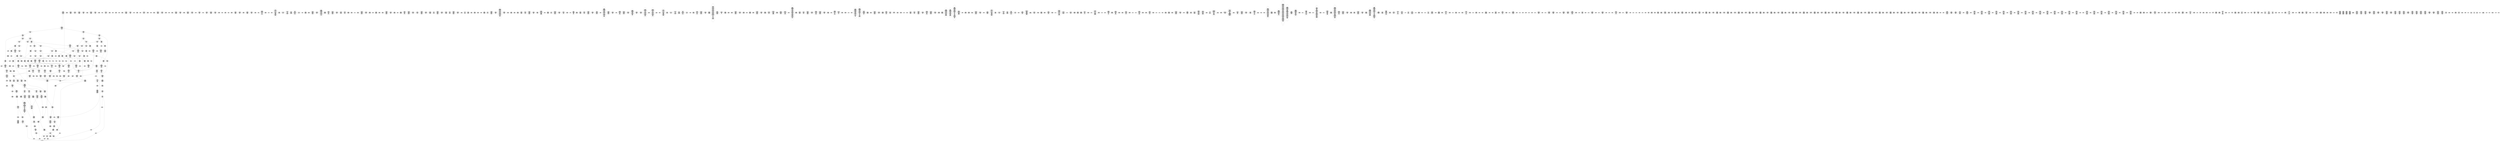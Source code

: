 /* Generated by GvGen v.1.0 (https://www.github.com/stricaud/gvgen) */

digraph G {
compound=true;
   node1 [label="[anywhere]"];
   node2 [label="# 0x0
PUSHX Data
PUSHX Data
MSTORE
PUSHX LogicData
CALLDATASIZE
LT
PUSHX Data
JUMPI
"];
   node3 [label="# 0xd
PUSHX Data
CALLDATALOAD
PUSHX BitData
SHR
PUSHX LogicData
GT
PUSHX Data
JUMPI
"];
   node4 [label="# 0x1e
PUSHX LogicData
GT
PUSHX Data
JUMPI
"];
   node5 [label="# 0x29
PUSHX LogicData
GT
PUSHX Data
JUMPI
"];
   node6 [label="# 0x34
PUSHX LogicData
EQ
PUSHX Data
JUMPI
"];
   node7 [label="# 0x3f
PUSHX LogicData
EQ
PUSHX Data
JUMPI
"];
   node8 [label="# 0x4a
PUSHX LogicData
EQ
PUSHX Data
JUMPI
"];
   node9 [label="# 0x55
PUSHX LogicData
EQ
PUSHX Data
JUMPI
"];
   node10 [label="# 0x60
PUSHX Data
JUMP
"];
   node11 [label="# 0x64
JUMPDEST
PUSHX LogicData
EQ
PUSHX Data
JUMPI
"];
   node12 [label="# 0x70
PUSHX LogicData
EQ
PUSHX Data
JUMPI
"];
   node13 [label="# 0x7b
PUSHX LogicData
EQ
PUSHX Data
JUMPI
"];
   node14 [label="# 0x86
PUSHX Data
JUMP
"];
   node15 [label="# 0x8a
JUMPDEST
PUSHX LogicData
EQ
PUSHX Data
JUMPI
"];
   node16 [label="# 0x96
PUSHX LogicData
EQ
PUSHX Data
JUMPI
"];
   node17 [label="# 0xa1
PUSHX LogicData
EQ
PUSHX Data
JUMPI
"];
   node18 [label="# 0xac
PUSHX LogicData
EQ
PUSHX Data
JUMPI
"];
   node19 [label="# 0xb7
PUSHX LogicData
EQ
PUSHX Data
JUMPI
"];
   node20 [label="# 0xc2
PUSHX LogicData
EQ
PUSHX Data
JUMPI
"];
   node21 [label="# 0xcd
PUSHX Data
JUMP
"];
   node22 [label="# 0xd1
JUMPDEST
PUSHX LogicData
GT
PUSHX Data
JUMPI
"];
   node23 [label="# 0xdd
PUSHX LogicData
GT
PUSHX Data
JUMPI
"];
   node24 [label="# 0xe8
PUSHX LogicData
EQ
PUSHX Data
JUMPI
"];
   node25 [label="# 0xf3
PUSHX LogicData
EQ
PUSHX Data
JUMPI
"];
   node26 [label="# 0xfe
PUSHX LogicData
EQ
PUSHX Data
JUMPI
"];
   node27 [label="# 0x109
PUSHX LogicData
EQ
PUSHX Data
JUMPI
"];
   node28 [label="# 0x114
PUSHX Data
JUMP
"];
   node29 [label="# 0x118
JUMPDEST
PUSHX LogicData
EQ
PUSHX Data
JUMPI
"];
   node30 [label="# 0x124
PUSHX LogicData
EQ
PUSHX Data
JUMPI
"];
   node31 [label="# 0x12f
PUSHX LogicData
EQ
PUSHX Data
JUMPI
"];
   node32 [label="# 0x13a
PUSHX Data
JUMP
"];
   node33 [label="# 0x13e
JUMPDEST
PUSHX LogicData
EQ
PUSHX Data
JUMPI
"];
   node34 [label="# 0x14a
PUSHX LogicData
EQ
PUSHX Data
JUMPI
"];
   node35 [label="# 0x155
PUSHX LogicData
EQ
PUSHX Data
JUMPI
"];
   node36 [label="# 0x160
PUSHX LogicData
EQ
PUSHX Data
JUMPI
"];
   node37 [label="# 0x16b
PUSHX LogicData
EQ
PUSHX Data
JUMPI
"];
   node38 [label="# 0x176
PUSHX LogicData
EQ
PUSHX Data
JUMPI
"];
   node39 [label="# 0x181
JUMPDEST
PUSHX Data
REVERT
"];
   node40 [label="# 0x186
JUMPDEST
CALLVALUE
ISZERO
PUSHX Data
JUMPI
"];
   node41 [label="# 0x18e
PUSHX Data
REVERT
"];
   node42 [label="# 0x192
JUMPDEST
PUSHX Data
PUSHX ArithData
CALLDATASIZE
SUB
ADD
PUSHX Data
PUSHX Data
JUMP
"];
   node43 [label="# 0x1a8
JUMPDEST
PUSHX Data
JUMP
"];
   node44 [label="# 0x1ad
JUMPDEST
PUSHX MemData
MLOAD
PUSHX Data
PUSHX Data
JUMP
"];
   node45 [label="# 0x1ba
JUMPDEST
PUSHX MemData
MLOAD
SUB
RETURN
"];
   node46 [label="# 0x1c3
JUMPDEST
CALLVALUE
ISZERO
PUSHX Data
JUMPI
"];
   node47 [label="# 0x1cb
PUSHX Data
REVERT
"];
   node48 [label="# 0x1cf
JUMPDEST
PUSHX Data
PUSHX Data
JUMP
"];
   node49 [label="# 0x1d8
JUMPDEST
PUSHX MemData
MLOAD
PUSHX Data
PUSHX Data
JUMP
"];
   node50 [label="# 0x1e5
JUMPDEST
PUSHX MemData
MLOAD
SUB
RETURN
"];
   node51 [label="# 0x1ee
JUMPDEST
CALLVALUE
ISZERO
PUSHX Data
JUMPI
"];
   node52 [label="# 0x1f6
PUSHX Data
REVERT
"];
   node53 [label="# 0x1fa
JUMPDEST
PUSHX Data
PUSHX ArithData
CALLDATASIZE
SUB
ADD
PUSHX Data
PUSHX Data
JUMP
"];
   node54 [label="# 0x210
JUMPDEST
PUSHX Data
JUMP
"];
   node55 [label="# 0x215
JUMPDEST
PUSHX MemData
MLOAD
PUSHX Data
PUSHX Data
JUMP
"];
   node56 [label="# 0x222
JUMPDEST
PUSHX MemData
MLOAD
SUB
RETURN
"];
   node57 [label="# 0x22b
JUMPDEST
CALLVALUE
ISZERO
PUSHX Data
JUMPI
"];
   node58 [label="# 0x233
PUSHX Data
REVERT
"];
   node59 [label="# 0x237
JUMPDEST
PUSHX Data
PUSHX ArithData
CALLDATASIZE
SUB
ADD
PUSHX Data
PUSHX Data
JUMP
"];
   node60 [label="# 0x24d
JUMPDEST
PUSHX Data
JUMP
"];
   node61 [label="# 0x252
JUMPDEST
STOP
"];
   node62 [label="# 0x254
JUMPDEST
CALLVALUE
ISZERO
PUSHX Data
JUMPI
"];
   node63 [label="# 0x25c
PUSHX Data
REVERT
"];
   node64 [label="# 0x260
JUMPDEST
PUSHX Data
PUSHX Data
JUMP
"];
   node65 [label="# 0x269
JUMPDEST
PUSHX MemData
MLOAD
PUSHX Data
PUSHX Data
JUMP
"];
   node66 [label="# 0x276
JUMPDEST
PUSHX MemData
MLOAD
SUB
RETURN
"];
   node67 [label="# 0x27f
JUMPDEST
CALLVALUE
ISZERO
PUSHX Data
JUMPI
"];
   node68 [label="# 0x287
PUSHX Data
REVERT
"];
   node69 [label="# 0x28b
JUMPDEST
PUSHX Data
PUSHX ArithData
CALLDATASIZE
SUB
ADD
PUSHX Data
PUSHX Data
JUMP
"];
   node70 [label="# 0x2a1
JUMPDEST
PUSHX Data
JUMP
"];
   node71 [label="# 0x2a6
JUMPDEST
STOP
"];
   node72 [label="# 0x2a8
JUMPDEST
PUSHX Data
PUSHX ArithData
CALLDATASIZE
SUB
ADD
PUSHX Data
PUSHX Data
JUMP
"];
   node73 [label="# 0x2bd
JUMPDEST
PUSHX Data
JUMP
"];
   node74 [label="# 0x2c2
JUMPDEST
STOP
"];
   node75 [label="# 0x2c4
JUMPDEST
CALLVALUE
ISZERO
PUSHX Data
JUMPI
"];
   node76 [label="# 0x2cc
PUSHX Data
REVERT
"];
   node77 [label="# 0x2d0
JUMPDEST
PUSHX Data
PUSHX ArithData
CALLDATASIZE
SUB
ADD
PUSHX Data
PUSHX Data
JUMP
"];
   node78 [label="# 0x2e6
JUMPDEST
PUSHX Data
JUMP
"];
   node79 [label="# 0x2eb
JUMPDEST
PUSHX MemData
MLOAD
PUSHX Data
PUSHX Data
JUMP
"];
   node80 [label="# 0x2f8
JUMPDEST
PUSHX MemData
MLOAD
SUB
RETURN
"];
   node81 [label="# 0x301
JUMPDEST
CALLVALUE
ISZERO
PUSHX Data
JUMPI
"];
   node82 [label="# 0x309
PUSHX Data
REVERT
"];
   node83 [label="# 0x30d
JUMPDEST
PUSHX Data
PUSHX Data
JUMP
"];
   node84 [label="# 0x316
JUMPDEST
STOP
"];
   node85 [label="# 0x318
JUMPDEST
CALLVALUE
ISZERO
PUSHX Data
JUMPI
"];
   node86 [label="# 0x320
PUSHX Data
REVERT
"];
   node87 [label="# 0x324
JUMPDEST
PUSHX Data
PUSHX ArithData
CALLDATASIZE
SUB
ADD
PUSHX Data
PUSHX Data
JUMP
"];
   node88 [label="# 0x33a
JUMPDEST
PUSHX Data
JUMP
"];
   node89 [label="# 0x33f
JUMPDEST
STOP
"];
   node90 [label="# 0x341
JUMPDEST
CALLVALUE
ISZERO
PUSHX Data
JUMPI
"];
   node91 [label="# 0x349
PUSHX Data
REVERT
"];
   node92 [label="# 0x34d
JUMPDEST
PUSHX Data
PUSHX Data
JUMP
"];
   node93 [label="# 0x356
JUMPDEST
PUSHX MemData
MLOAD
PUSHX Data
PUSHX Data
JUMP
"];
   node94 [label="# 0x363
JUMPDEST
PUSHX MemData
MLOAD
SUB
RETURN
"];
   node95 [label="# 0x36c
JUMPDEST
CALLVALUE
ISZERO
PUSHX Data
JUMPI
"];
   node96 [label="# 0x374
PUSHX Data
REVERT
"];
   node97 [label="# 0x378
JUMPDEST
PUSHX Data
PUSHX ArithData
CALLDATASIZE
SUB
ADD
PUSHX Data
PUSHX Data
JUMP
"];
   node98 [label="# 0x38e
JUMPDEST
PUSHX Data
JUMP
"];
   node99 [label="# 0x393
JUMPDEST
STOP
"];
   node100 [label="# 0x395
JUMPDEST
CALLVALUE
ISZERO
PUSHX Data
JUMPI
"];
   node101 [label="# 0x39d
PUSHX Data
REVERT
"];
   node102 [label="# 0x3a1
JUMPDEST
PUSHX Data
PUSHX ArithData
CALLDATASIZE
SUB
ADD
PUSHX Data
PUSHX Data
JUMP
"];
   node103 [label="# 0x3b7
JUMPDEST
PUSHX Data
JUMP
"];
   node104 [label="# 0x3bc
JUMPDEST
PUSHX MemData
MLOAD
PUSHX Data
PUSHX Data
JUMP
"];
   node105 [label="# 0x3c9
JUMPDEST
PUSHX MemData
MLOAD
SUB
RETURN
"];
   node106 [label="# 0x3d2
JUMPDEST
CALLVALUE
ISZERO
PUSHX Data
JUMPI
"];
   node107 [label="# 0x3da
PUSHX Data
REVERT
"];
   node108 [label="# 0x3de
JUMPDEST
PUSHX Data
PUSHX ArithData
CALLDATASIZE
SUB
ADD
PUSHX Data
PUSHX Data
JUMP
"];
   node109 [label="# 0x3f4
JUMPDEST
PUSHX Data
JUMP
"];
   node110 [label="# 0x3f9
JUMPDEST
STOP
"];
   node111 [label="# 0x3fb
JUMPDEST
CALLVALUE
ISZERO
PUSHX Data
JUMPI
"];
   node112 [label="# 0x403
PUSHX Data
REVERT
"];
   node113 [label="# 0x407
JUMPDEST
PUSHX Data
PUSHX ArithData
CALLDATASIZE
SUB
ADD
PUSHX Data
PUSHX Data
JUMP
"];
   node114 [label="# 0x41d
JUMPDEST
PUSHX Data
JUMP
"];
   node115 [label="# 0x422
JUMPDEST
PUSHX MemData
MLOAD
PUSHX Data
PUSHX Data
JUMP
"];
   node116 [label="# 0x42f
JUMPDEST
PUSHX MemData
MLOAD
SUB
RETURN
"];
   node117 [label="# 0x438
JUMPDEST
CALLVALUE
ISZERO
PUSHX Data
JUMPI
"];
   node118 [label="# 0x440
PUSHX Data
REVERT
"];
   node119 [label="# 0x444
JUMPDEST
PUSHX Data
PUSHX ArithData
CALLDATASIZE
SUB
ADD
PUSHX Data
PUSHX Data
JUMP
"];
   node120 [label="# 0x45a
JUMPDEST
PUSHX Data
JUMP
"];
   node121 [label="# 0x45f
JUMPDEST
PUSHX MemData
MLOAD
PUSHX Data
PUSHX Data
JUMP
"];
   node122 [label="# 0x46c
JUMPDEST
PUSHX MemData
MLOAD
SUB
RETURN
"];
   node123 [label="# 0x475
JUMPDEST
CALLVALUE
ISZERO
PUSHX Data
JUMPI
"];
   node124 [label="# 0x47d
PUSHX Data
REVERT
"];
   node125 [label="# 0x481
JUMPDEST
PUSHX Data
PUSHX Data
JUMP
"];
   node126 [label="# 0x48a
JUMPDEST
STOP
"];
   node127 [label="# 0x48c
JUMPDEST
CALLVALUE
ISZERO
PUSHX Data
JUMPI
"];
   node128 [label="# 0x494
PUSHX Data
REVERT
"];
   node129 [label="# 0x498
JUMPDEST
PUSHX Data
PUSHX Data
JUMP
"];
   node130 [label="# 0x4a1
JUMPDEST
PUSHX MemData
MLOAD
PUSHX Data
PUSHX Data
JUMP
"];
   node131 [label="# 0x4ae
JUMPDEST
PUSHX MemData
MLOAD
SUB
RETURN
"];
   node132 [label="# 0x4b7
JUMPDEST
CALLVALUE
ISZERO
PUSHX Data
JUMPI
"];
   node133 [label="# 0x4bf
PUSHX Data
REVERT
"];
   node134 [label="# 0x4c3
JUMPDEST
PUSHX Data
PUSHX Data
JUMP
"];
   node135 [label="# 0x4cc
JUMPDEST
STOP
"];
   node136 [label="# 0x4ce
JUMPDEST
CALLVALUE
ISZERO
PUSHX Data
JUMPI
"];
   node137 [label="# 0x4d6
PUSHX Data
REVERT
"];
   node138 [label="# 0x4da
JUMPDEST
PUSHX Data
PUSHX Data
JUMP
"];
   node139 [label="# 0x4e3
JUMPDEST
PUSHX MemData
MLOAD
PUSHX Data
PUSHX Data
JUMP
"];
   node140 [label="# 0x4f0
JUMPDEST
PUSHX MemData
MLOAD
SUB
RETURN
"];
   node141 [label="# 0x4f9
JUMPDEST
CALLVALUE
ISZERO
PUSHX Data
JUMPI
"];
   node142 [label="# 0x501
PUSHX Data
REVERT
"];
   node143 [label="# 0x505
JUMPDEST
PUSHX Data
PUSHX Data
JUMP
"];
   node144 [label="# 0x50e
JUMPDEST
PUSHX MemData
MLOAD
PUSHX Data
PUSHX Data
JUMP
"];
   node145 [label="# 0x51b
JUMPDEST
PUSHX MemData
MLOAD
SUB
RETURN
"];
   node146 [label="# 0x524
JUMPDEST
CALLVALUE
ISZERO
PUSHX Data
JUMPI
"];
   node147 [label="# 0x52c
PUSHX Data
REVERT
"];
   node148 [label="# 0x530
JUMPDEST
PUSHX Data
PUSHX ArithData
CALLDATASIZE
SUB
ADD
PUSHX Data
PUSHX Data
JUMP
"];
   node149 [label="# 0x546
JUMPDEST
PUSHX Data
JUMP
"];
   node150 [label="# 0x54b
JUMPDEST
STOP
"];
   node151 [label="# 0x54d
JUMPDEST
CALLVALUE
ISZERO
PUSHX Data
JUMPI
"];
   node152 [label="# 0x555
PUSHX Data
REVERT
"];
   node153 [label="# 0x559
JUMPDEST
PUSHX Data
PUSHX ArithData
CALLDATASIZE
SUB
ADD
PUSHX Data
PUSHX Data
JUMP
"];
   node154 [label="# 0x56f
JUMPDEST
PUSHX Data
JUMP
"];
   node155 [label="# 0x574
JUMPDEST
STOP
"];
   node156 [label="# 0x576
JUMPDEST
CALLVALUE
ISZERO
PUSHX Data
JUMPI
"];
   node157 [label="# 0x57e
PUSHX Data
REVERT
"];
   node158 [label="# 0x582
JUMPDEST
PUSHX Data
PUSHX ArithData
CALLDATASIZE
SUB
ADD
PUSHX Data
PUSHX Data
JUMP
"];
   node159 [label="# 0x598
JUMPDEST
PUSHX Data
JUMP
"];
   node160 [label="# 0x59d
JUMPDEST
PUSHX MemData
MLOAD
PUSHX Data
PUSHX Data
JUMP
"];
   node161 [label="# 0x5aa
JUMPDEST
PUSHX MemData
MLOAD
SUB
RETURN
"];
   node162 [label="# 0x5b3
JUMPDEST
CALLVALUE
ISZERO
PUSHX Data
JUMPI
"];
   node163 [label="# 0x5bb
PUSHX Data
REVERT
"];
   node164 [label="# 0x5bf
JUMPDEST
PUSHX Data
PUSHX ArithData
CALLDATASIZE
SUB
ADD
PUSHX Data
PUSHX Data
JUMP
"];
   node165 [label="# 0x5d5
JUMPDEST
PUSHX Data
JUMP
"];
   node166 [label="# 0x5da
JUMPDEST
PUSHX MemData
MLOAD
PUSHX Data
PUSHX Data
JUMP
"];
   node167 [label="# 0x5e7
JUMPDEST
PUSHX MemData
MLOAD
SUB
RETURN
"];
   node168 [label="# 0x5f0
JUMPDEST
CALLVALUE
ISZERO
PUSHX Data
JUMPI
"];
   node169 [label="# 0x5f8
PUSHX Data
REVERT
"];
   node170 [label="# 0x5fc
JUMPDEST
PUSHX Data
PUSHX ArithData
CALLDATASIZE
SUB
ADD
PUSHX Data
PUSHX Data
JUMP
"];
   node171 [label="# 0x612
JUMPDEST
PUSHX Data
JUMP
"];
   node172 [label="# 0x617
JUMPDEST
STOP
"];
   node173 [label="# 0x619
JUMPDEST
PUSHX Data
PUSHX BitData
PUSHX BitData
NOT
AND
PUSHX BitData
NOT
AND
EQ
PUSHX Data
JUMPI
"];
   node174 [label="# 0x682
PUSHX Data
PUSHX Data
JUMP
"];
   node175 [label="# 0x68b
JUMPDEST
"];
   node176 [label="# 0x68c
JUMPDEST
JUMP
"];
   node177 [label="# 0x693
JUMPDEST
PUSHX Data
PUSHX StorData
SLOAD
PUSHX Data
PUSHX Data
JUMP
"];
   node178 [label="# 0x6a2
JUMPDEST
PUSHX ArithData
ADD
PUSHX ArithData
DIV
MUL
PUSHX ArithData
ADD
PUSHX MemData
MLOAD
ADD
PUSHX Data
MSTORE
MSTORE
PUSHX ArithData
ADD
SLOAD
PUSHX Data
PUSHX Data
JUMP
"];
   node179 [label="# 0x6ce
JUMPDEST
ISZERO
PUSHX Data
JUMPI
"];
   node180 [label="# 0x6d5
PUSHX LogicData
LT
PUSHX Data
JUMPI
"];
   node181 [label="# 0x6dd
PUSHX ArithData
SLOAD
DIV
MUL
MSTORE
PUSHX ArithData
ADD
PUSHX Data
JUMP
"];
   node182 [label="# 0x6f0
JUMPDEST
ADD
PUSHX Data
MSTORE
PUSHX Data
PUSHX Data
SHA3
"];
   node183 [label="# 0x6fe
JUMPDEST
SLOAD
MSTORE
PUSHX ArithData
ADD
PUSHX ArithData
ADD
GT
PUSHX Data
JUMPI
"];
   node184 [label="# 0x712
SUB
PUSHX BitData
AND
ADD
"];
   node185 [label="# 0x71b
JUMPDEST
JUMP
"];
   node186 [label="# 0x725
JUMPDEST
PUSHX Data
PUSHX Data
PUSHX Data
JUMP
"];
   node187 [label="# 0x730
JUMPDEST
PUSHX Data
JUMPI
"];
   node188 [label="# 0x735
PUSHX MemData
MLOAD
PUSHX Data
MSTORE
PUSHX ArithData
ADD
PUSHX Data
PUSHX Data
JUMP
"];
   node189 [label="# 0x766
JUMPDEST
PUSHX MemData
MLOAD
SUB
REVERT
"];
   node190 [label="# 0x76f
JUMPDEST
PUSHX Data
PUSHX ArithData
MSTORE
PUSHX ArithData
ADD
MSTORE
PUSHX ArithData
ADD
PUSHX Data
SHA3
PUSHX ArithData
SLOAD
PUSHX ArithData
EXP
DIV
PUSHX BitData
AND
JUMP
"];
   node191 [label="# 0x7aa
JUMPDEST
PUSHX Data
PUSHX Data
PUSHX Data
JUMP
"];
   node192 [label="# 0x7b5
JUMPDEST
PUSHX BitData
AND
PUSHX BitData
AND
EQ
ISZERO
PUSHX Data
JUMPI
"];
   node193 [label="# 0x7ec
PUSHX MemData
MLOAD
PUSHX Data
MSTORE
PUSHX ArithData
ADD
PUSHX Data
PUSHX Data
JUMP
"];
   node194 [label="# 0x81d
JUMPDEST
PUSHX MemData
MLOAD
SUB
REVERT
"];
   node195 [label="# 0x826
JUMPDEST
PUSHX BitData
AND
PUSHX Data
PUSHX Data
JUMP
"];
   node196 [label="# 0x845
JUMPDEST
PUSHX BitData
AND
EQ
PUSHX Data
JUMPI
"];
   node197 [label="# 0x862
PUSHX Data
PUSHX Data
PUSHX Data
JUMP
"];
   node198 [label="# 0x86e
JUMPDEST
PUSHX Data
JUMP
"];
   node199 [label="# 0x873
JUMPDEST
"];
   node200 [label="# 0x874
JUMPDEST
PUSHX Data
JUMPI
"];
   node201 [label="# 0x879
PUSHX MemData
MLOAD
PUSHX Data
MSTORE
PUSHX ArithData
ADD
PUSHX Data
PUSHX Data
JUMP
"];
   node202 [label="# 0x8aa
JUMPDEST
PUSHX MemData
MLOAD
SUB
REVERT
"];
   node203 [label="# 0x8b3
JUMPDEST
PUSHX Data
PUSHX Data
JUMP
"];
   node204 [label="# 0x8bd
JUMPDEST
JUMP
"];
   node205 [label="# 0x8c2
JUMPDEST
PUSHX Data
PUSHX StorData
SLOAD
JUMP
"];
   node206 [label="# 0x8cf
JUMPDEST
PUSHX Data
PUSHX Data
PUSHX Data
JUMP
"];
   node207 [label="# 0x8da
JUMPDEST
PUSHX Data
JUMP
"];
   node208 [label="# 0x8e0
JUMPDEST
PUSHX Data
JUMPI
"];
   node209 [label="# 0x8e5
PUSHX MemData
MLOAD
PUSHX Data
MSTORE
PUSHX ArithData
ADD
PUSHX Data
PUSHX Data
JUMP
"];
   node210 [label="# 0x916
JUMPDEST
PUSHX MemData
MLOAD
SUB
REVERT
"];
   node211 [label="# 0x91f
JUMPDEST
PUSHX Data
PUSHX Data
JUMP
"];
   node212 [label="# 0x92a
JUMPDEST
JUMP
"];
   node213 [label="# 0x92f
JUMPDEST
PUSHX Data
PUSHX Data
PUSHX Data
JUMP
"];
   node214 [label="# 0x939
JUMPDEST
PUSHX StorData
SLOAD
TIMESTAMP
LT
ISZERO
PUSHX Data
JUMPI
"];
   node215 [label="# 0x946
PUSHX MemData
MLOAD
PUSHX Data
MSTORE
PUSHX ArithData
ADD
PUSHX Data
PUSHX Data
JUMP
"];
   node216 [label="# 0x977
JUMPDEST
PUSHX MemData
MLOAD
SUB
REVERT
"];
   node217 [label="# 0x980
JUMPDEST
PUSHX LogicData
LT
PUSHX Data
JUMPI
"];
   node218 [label="# 0x989
PUSHX MemData
MLOAD
PUSHX Data
MSTORE
PUSHX ArithData
ADD
PUSHX Data
PUSHX Data
JUMP
"];
   node219 [label="# 0x9ba
JUMPDEST
PUSHX MemData
MLOAD
SUB
REVERT
"];
   node220 [label="# 0x9c3
JUMPDEST
PUSHX StorData
SLOAD
PUSHX Data
PUSHX Data
JUMP
"];
   node221 [label="# 0x9d2
JUMPDEST
GT
ISZERO
PUSHX Data
JUMPI
"];
   node222 [label="# 0x9d9
PUSHX MemData
MLOAD
PUSHX Data
MSTORE
PUSHX ArithData
ADD
PUSHX Data
PUSHX Data
JUMP
"];
   node223 [label="# 0xa0a
JUMPDEST
PUSHX MemData
MLOAD
SUB
REVERT
"];
   node224 [label="# 0xa13
JUMPDEST
PUSHX StorData
SLOAD
PUSHX Data
PUSHX Data
JUMP
"];
   node225 [label="# 0xa21
JUMPDEST
CALLVALUE
LT
ISZERO
PUSHX Data
JUMPI
"];
   node226 [label="# 0xa29
PUSHX MemData
MLOAD
PUSHX Data
MSTORE
PUSHX ArithData
ADD
PUSHX Data
PUSHX Data
JUMP
"];
   node227 [label="# 0xa5a
JUMPDEST
PUSHX MemData
MLOAD
SUB
REVERT
"];
   node228 [label="# 0xa63
JUMPDEST
PUSHX Data
"];
   node229 [label="# 0xa66
JUMPDEST
LT
ISZERO
PUSHX Data
JUMPI
"];
   node230 [label="# 0xa6f
PUSHX Data
CALLER
PUSHX Data
PUSHX Data
JUMP
"];
   node231 [label="# 0xa7e
JUMPDEST
PUSHX Data
JUMP
"];
   node232 [label="# 0xa83
JUMPDEST
PUSHX Data
PUSHX Data
JUMP
"];
   node233 [label="# 0xa8e
JUMPDEST
PUSHX Data
JUMP
"];
   node234 [label="# 0xa96
JUMPDEST
JUMP
"];
   node235 [label="# 0xa9b
JUMPDEST
PUSHX Data
PUSHX Data
PUSHX Data
JUMP
"];
   node236 [label="# 0xaa6
JUMPDEST
LT
PUSHX Data
JUMPI
"];
   node237 [label="# 0xaad
PUSHX MemData
MLOAD
PUSHX Data
MSTORE
PUSHX ArithData
ADD
PUSHX Data
PUSHX Data
JUMP
"];
   node238 [label="# 0xade
JUMPDEST
PUSHX MemData
MLOAD
SUB
REVERT
"];
   node239 [label="# 0xae7
JUMPDEST
PUSHX Data
PUSHX ArithData
PUSHX BitData
AND
PUSHX BitData
AND
MSTORE
PUSHX ArithData
ADD
MSTORE
PUSHX ArithData
ADD
PUSHX Data
SHA3
PUSHX ArithData
MSTORE
PUSHX ArithData
ADD
MSTORE
PUSHX ArithData
ADD
PUSHX Data
SHA3
SLOAD
JUMP
"];
   node240 [label="# 0xb40
JUMPDEST
PUSHX Data
PUSHX Data
JUMP
"];
   node241 [label="# 0xb48
JUMPDEST
PUSHX BitData
AND
PUSHX Data
PUSHX Data
JUMP
"];
   node242 [label="# 0xb66
JUMPDEST
PUSHX BitData
AND
EQ
PUSHX Data
JUMPI
"];
   node243 [label="# 0xb82
PUSHX MemData
MLOAD
PUSHX Data
MSTORE
PUSHX ArithData
ADD
PUSHX Data
PUSHX Data
JUMP
"];
   node244 [label="# 0xbb3
JUMPDEST
PUSHX MemData
MLOAD
SUB
REVERT
"];
   node245 [label="# 0xbbc
JUMPDEST
PUSHX Data
PUSHX Data
PUSHX Data
JUMP
"];
   node246 [label="# 0xbc6
JUMPDEST
PUSHX Data
"];
   node247 [label="# 0xbcb
JUMPDEST
PUSHX LogicData
LT
ISZERO
PUSHX Data
JUMPI
"];
   node248 [label="# 0xbd5
PUSHX Data
CALLER
PUSHX Data
PUSHX Data
JUMP
"];
   node249 [label="# 0xbe4
JUMPDEST
PUSHX Data
JUMP
"];
   node250 [label="# 0xbe9
JUMPDEST
PUSHX Data
PUSHX Data
JUMP
"];
   node251 [label="# 0xbf4
JUMPDEST
PUSHX Data
JUMP
"];
   node252 [label="# 0xbfc
JUMPDEST
JUMP
"];
   node253 [label="# 0xc00
JUMPDEST
PUSHX Data
PUSHX Data
JUMP
"];
   node254 [label="# 0xc08
JUMPDEST
PUSHX BitData
AND
PUSHX Data
PUSHX Data
JUMP
"];
   node255 [label="# 0xc26
JUMPDEST
PUSHX BitData
AND
EQ
PUSHX Data
JUMPI
"];
   node256 [label="# 0xc42
PUSHX MemData
MLOAD
PUSHX Data
MSTORE
PUSHX ArithData
ADD
PUSHX Data
PUSHX Data
JUMP
"];
   node257 [label="# 0xc73
JUMPDEST
PUSHX MemData
MLOAD
SUB
REVERT
"];
   node258 [label="# 0xc7c
JUMPDEST
PUSHX Data
SSTORE
JUMP
"];
   node259 [label="# 0xc86
JUMPDEST
PUSHX StorData
SLOAD
JUMP
"];
   node260 [label="# 0xc8c
JUMPDEST
PUSHX Data
PUSHX MemData
MLOAD
PUSHX ArithData
ADD
PUSHX Data
MSTORE
PUSHX Data
MSTORE
PUSHX Data
JUMP
"];
   node261 [label="# 0xca7
JUMPDEST
JUMP
"];
   node262 [label="# 0xcac
JUMPDEST
PUSHX Data
PUSHX Data
PUSHX Data
JUMP
"];
   node263 [label="# 0xcb6
JUMPDEST
LT
PUSHX Data
JUMPI
"];
   node264 [label="# 0xcbd
PUSHX MemData
MLOAD
PUSHX Data
MSTORE
PUSHX ArithData
ADD
PUSHX Data
PUSHX Data
JUMP
"];
   node265 [label="# 0xcee
JUMPDEST
PUSHX MemData
MLOAD
SUB
REVERT
"];
   node266 [label="# 0xcf7
JUMPDEST
PUSHX StorData
SLOAD
LT
PUSHX Data
JUMPI
"];
   node267 [label="# 0xd03
PUSHX Data
PUSHX Data
JUMP
"];
   node268 [label="# 0xd0a
JUMPDEST
"];
   node269 [label="# 0xd0b
JUMPDEST
PUSHX Data
MSTORE
PUSHX Data
PUSHX Data
SHA3
ADD
SLOAD
JUMP
"];
   node270 [label="# 0xd1d
JUMPDEST
PUSHX Data
PUSHX Data
JUMP
"];
   node271 [label="# 0xd25
JUMPDEST
PUSHX BitData
AND
PUSHX Data
PUSHX Data
JUMP
"];
   node272 [label="# 0xd43
JUMPDEST
PUSHX BitData
AND
EQ
PUSHX Data
JUMPI
"];
   node273 [label="# 0xd5f
PUSHX MemData
MLOAD
PUSHX Data
MSTORE
PUSHX ArithData
ADD
PUSHX Data
PUSHX Data
JUMP
"];
   node274 [label="# 0xd90
JUMPDEST
PUSHX MemData
MLOAD
SUB
REVERT
"];
   node275 [label="# 0xd99
JUMPDEST
PUSHX Data
MLOAD
PUSHX ArithData
ADD
PUSHX Data
PUSHX Data
JUMP
"];
   node276 [label="# 0xdaf
JUMPDEST
JUMP
"];
   node277 [label="# 0xdb3
JUMPDEST
PUSHX Data
PUSHX Data
PUSHX ArithData
MSTORE
PUSHX ArithData
ADD
MSTORE
PUSHX ArithData
ADD
PUSHX Data
SHA3
PUSHX ArithData
SLOAD
PUSHX ArithData
EXP
DIV
PUSHX BitData
AND
PUSHX BitData
PUSHX BitData
AND
PUSHX BitData
AND
EQ
ISZERO
PUSHX Data
JUMPI
"];
   node278 [label="# 0xe22
PUSHX MemData
MLOAD
PUSHX Data
MSTORE
PUSHX ArithData
ADD
PUSHX Data
PUSHX Data
JUMP
"];
   node279 [label="# 0xe53
JUMPDEST
PUSHX MemData
MLOAD
SUB
REVERT
"];
   node280 [label="# 0xe5c
JUMPDEST
JUMP
"];
   node281 [label="# 0xe65
JUMPDEST
PUSHX BitData
PUSHX BitData
AND
PUSHX BitData
AND
EQ
ISZERO
PUSHX Data
JUMPI
"];
   node282 [label="# 0xe9c
PUSHX MemData
MLOAD
PUSHX Data
MSTORE
PUSHX ArithData
ADD
PUSHX Data
PUSHX Data
JUMP
"];
   node283 [label="# 0xecd
JUMPDEST
PUSHX MemData
MLOAD
SUB
REVERT
"];
   node284 [label="# 0xed6
JUMPDEST
PUSHX Data
PUSHX ArithData
PUSHX BitData
AND
PUSHX BitData
AND
MSTORE
PUSHX ArithData
ADD
MSTORE
PUSHX ArithData
ADD
PUSHX Data
SHA3
SLOAD
JUMP
"];
   node285 [label="# 0xf1d
JUMPDEST
PUSHX Data
PUSHX Data
JUMP
"];
   node286 [label="# 0xf25
JUMPDEST
PUSHX BitData
AND
PUSHX Data
PUSHX Data
JUMP
"];
   node287 [label="# 0xf43
JUMPDEST
PUSHX BitData
AND
EQ
PUSHX Data
JUMPI
"];
   node288 [label="# 0xf5f
PUSHX MemData
MLOAD
PUSHX Data
MSTORE
PUSHX ArithData
ADD
PUSHX Data
PUSHX Data
JUMP
"];
   node289 [label="# 0xf90
JUMPDEST
PUSHX MemData
MLOAD
SUB
REVERT
"];
   node290 [label="# 0xf99
JUMPDEST
PUSHX Data
PUSHX Data
PUSHX Data
JUMP
"];
   node291 [label="# 0xfa3
JUMPDEST
JUMP
"];
   node292 [label="# 0xfa5
JUMPDEST
PUSHX StorData
SLOAD
JUMP
"];
   node293 [label="# 0xfab
JUMPDEST
PUSHX Data
PUSHX Data
JUMP
"];
   node294 [label="# 0xfb3
JUMPDEST
PUSHX BitData
AND
PUSHX Data
PUSHX Data
JUMP
"];
   node295 [label="# 0xfd1
JUMPDEST
PUSHX BitData
AND
EQ
PUSHX Data
JUMPI
"];
   node296 [label="# 0xfed
PUSHX MemData
MLOAD
PUSHX Data
MSTORE
PUSHX ArithData
ADD
PUSHX Data
PUSHX Data
JUMP
"];
   node297 [label="# 0x101e
JUMPDEST
PUSHX MemData
MLOAD
SUB
REVERT
"];
   node298 [label="# 0x1027
JUMPDEST
PUSHX Data
PUSHX Data
SELFBALANCE
PUSHX Data
PUSHX Data
JUMP
"];
   node299 [label="# 0x1036
JUMPDEST
PUSHX StorData
PUSHX ArithData
SLOAD
PUSHX ArithData
EXP
DIV
PUSHX BitData
AND
PUSHX BitData
AND
PUSHX ArithData
ISZERO
MUL
PUSHX MemData
MLOAD
PUSHX Data
PUSHX MemData
MLOAD
SUB
CALL
PUSHX Data
JUMPI
"];
   node300 [label="# 0x1094
PUSHX Data
REVERT
"];
   node301 [label="# 0x1098
JUMPDEST
PUSHX StorData
PUSHX ArithData
SLOAD
PUSHX ArithData
EXP
DIV
PUSHX BitData
AND
PUSHX BitData
AND
PUSHX ArithData
ISZERO
MUL
PUSHX MemData
MLOAD
PUSHX Data
PUSHX MemData
MLOAD
SUB
CALL
PUSHX Data
JUMPI
"];
   node302 [label="# 0x10f4
PUSHX Data
REVERT
"];
   node303 [label="# 0x10f8
JUMPDEST
JUMP
"];
   node304 [label="# 0x10fb
JUMPDEST
PUSHX Data
PUSHX StorData
PUSHX ArithData
SLOAD
PUSHX ArithData
EXP
DIV
PUSHX BitData
AND
JUMP
"];
   node305 [label="# 0x1125
JUMPDEST
PUSHX Data
PUSHX StorData
SLOAD
PUSHX Data
PUSHX Data
JUMP
"];
   node306 [label="# 0x1134
JUMPDEST
PUSHX ArithData
ADD
PUSHX ArithData
DIV
MUL
PUSHX ArithData
ADD
PUSHX MemData
MLOAD
ADD
PUSHX Data
MSTORE
MSTORE
PUSHX ArithData
ADD
SLOAD
PUSHX Data
PUSHX Data
JUMP
"];
   node307 [label="# 0x1160
JUMPDEST
ISZERO
PUSHX Data
JUMPI
"];
   node308 [label="# 0x1167
PUSHX LogicData
LT
PUSHX Data
JUMPI
"];
   node309 [label="# 0x116f
PUSHX ArithData
SLOAD
DIV
MUL
MSTORE
PUSHX ArithData
ADD
PUSHX Data
JUMP
"];
   node310 [label="# 0x1182
JUMPDEST
ADD
PUSHX Data
MSTORE
PUSHX Data
PUSHX Data
SHA3
"];
   node311 [label="# 0x1190
JUMPDEST
SLOAD
MSTORE
PUSHX ArithData
ADD
PUSHX ArithData
ADD
GT
PUSHX Data
JUMPI
"];
   node312 [label="# 0x11a4
SUB
PUSHX BitData
AND
ADD
"];
   node313 [label="# 0x11ad
JUMPDEST
JUMP
"];
   node314 [label="# 0x11b7
JUMPDEST
PUSHX Data
PUSHX Data
JUMP
"];
   node315 [label="# 0x11bf
JUMPDEST
PUSHX BitData
AND
PUSHX BitData
AND
EQ
ISZERO
PUSHX Data
JUMPI
"];
   node316 [label="# 0x11f3
PUSHX MemData
MLOAD
PUSHX Data
MSTORE
PUSHX ArithData
ADD
PUSHX Data
PUSHX Data
JUMP
"];
   node317 [label="# 0x1224
JUMPDEST
PUSHX MemData
MLOAD
SUB
REVERT
"];
   node318 [label="# 0x122d
JUMPDEST
PUSHX Data
PUSHX Data
PUSHX Data
PUSHX Data
JUMP
"];
   node319 [label="# 0x123a
JUMPDEST
PUSHX BitData
AND
PUSHX BitData
AND
MSTORE
PUSHX ArithData
ADD
MSTORE
PUSHX ArithData
ADD
PUSHX Data
SHA3
PUSHX ArithData
PUSHX BitData
AND
PUSHX BitData
AND
MSTORE
PUSHX ArithData
ADD
MSTORE
PUSHX ArithData
ADD
PUSHX Data
SHA3
PUSHX ArithData
PUSHX ArithData
EXP
SLOAD
PUSHX ArithData
MUL
NOT
AND
ISZERO
ISZERO
MUL
OR
SSTORE
PUSHX BitData
AND
PUSHX Data
PUSHX Data
JUMP
"];
   node320 [label="# 0x12e7
JUMPDEST
PUSHX BitData
AND
PUSHX Data
PUSHX MemData
MLOAD
PUSHX Data
PUSHX Data
JUMP
"];
   node321 [label="# 0x132c
JUMPDEST
PUSHX MemData
MLOAD
SUB
LOGX
JUMP
"];
   node322 [label="# 0x1338
JUMPDEST
PUSHX Data
PUSHX Data
PUSHX Data
JUMP
"];
   node323 [label="# 0x1343
JUMPDEST
PUSHX Data
JUMP
"];
   node324 [label="# 0x1349
JUMPDEST
PUSHX Data
JUMPI
"];
   node325 [label="# 0x134e
PUSHX MemData
MLOAD
PUSHX Data
MSTORE
PUSHX ArithData
ADD
PUSHX Data
PUSHX Data
JUMP
"];
   node326 [label="# 0x137f
JUMPDEST
PUSHX MemData
MLOAD
SUB
REVERT
"];
   node327 [label="# 0x1388
JUMPDEST
PUSHX Data
PUSHX Data
JUMP
"];
   node328 [label="# 0x1394
JUMPDEST
JUMP
"];
   node329 [label="# 0x139a
JUMPDEST
PUSHX Data
PUSHX Data
PUSHX Data
JUMP
"];
   node330 [label="# 0x13a5
JUMPDEST
PUSHX Data
JUMPI
"];
   node331 [label="# 0x13aa
PUSHX MemData
MLOAD
PUSHX Data
MSTORE
PUSHX ArithData
ADD
PUSHX Data
PUSHX Data
JUMP
"];
   node332 [label="# 0x13db
JUMPDEST
PUSHX MemData
MLOAD
SUB
REVERT
"];
   node333 [label="# 0x13e4
JUMPDEST
PUSHX Data
PUSHX Data
PUSHX Data
JUMP
"];
   node334 [label="# 0x13ee
JUMPDEST
PUSHX LogicData
MLOAD
GT
PUSHX Data
JUMPI
"];
   node335 [label="# 0x13fa
PUSHX MemData
MLOAD
PUSHX ArithData
ADD
PUSHX Data
MSTORE
PUSHX Data
MSTORE
PUSHX Data
JUMP
"];
   node336 [label="# 0x140e
JUMPDEST
PUSHX Data
PUSHX Data
JUMP
"];
   node337 [label="# 0x1418
JUMPDEST
PUSHX MemData
MLOAD
PUSHX ArithData
ADD
PUSHX Data
PUSHX Data
JUMP
"];
   node338 [label="# 0x1429
JUMPDEST
PUSHX MemData
MLOAD
PUSHX ArithData
SUB
SUB
MSTORE
PUSHX Data
MSTORE
"];
   node339 [label="# 0x1439
JUMPDEST
JUMP
"];
   node340 [label="# 0x1441
JUMPDEST
PUSHX Data
PUSHX Data
PUSHX ArithData
PUSHX BitData
AND
PUSHX BitData
AND
MSTORE
PUSHX ArithData
ADD
MSTORE
PUSHX ArithData
ADD
PUSHX Data
SHA3
PUSHX ArithData
PUSHX BitData
AND
PUSHX BitData
AND
MSTORE
PUSHX ArithData
ADD
MSTORE
PUSHX ArithData
ADD
PUSHX Data
SHA3
PUSHX ArithData
SLOAD
PUSHX ArithData
EXP
DIV
PUSHX BitData
AND
JUMP
"];
   node341 [label="# 0x14d5
JUMPDEST
PUSHX Data
PUSHX Data
JUMP
"];
   node342 [label="# 0x14dd
JUMPDEST
PUSHX BitData
AND
PUSHX Data
PUSHX Data
JUMP
"];
   node343 [label="# 0x14fb
JUMPDEST
PUSHX BitData
AND
EQ
PUSHX Data
JUMPI
"];
   node344 [label="# 0x1517
PUSHX MemData
MLOAD
PUSHX Data
MSTORE
PUSHX ArithData
ADD
PUSHX Data
PUSHX Data
JUMP
"];
   node345 [label="# 0x1548
JUMPDEST
PUSHX MemData
MLOAD
SUB
REVERT
"];
   node346 [label="# 0x1551
JUMPDEST
PUSHX BitData
PUSHX BitData
AND
PUSHX BitData
AND
EQ
ISZERO
PUSHX Data
JUMPI
"];
   node347 [label="# 0x1587
PUSHX MemData
MLOAD
PUSHX Data
MSTORE
PUSHX ArithData
ADD
PUSHX Data
PUSHX Data
JUMP
"];
   node348 [label="# 0x15b8
JUMPDEST
PUSHX MemData
MLOAD
SUB
REVERT
"];
   node349 [label="# 0x15c1
JUMPDEST
PUSHX Data
PUSHX Data
JUMP
"];
   node350 [label="# 0x15ca
JUMPDEST
JUMP
"];
   node351 [label="# 0x15cd
JUMPDEST
PUSHX Data
PUSHX BitData
PUSHX BitData
NOT
AND
PUSHX BitData
NOT
AND
EQ
PUSHX Data
JUMPI
"];
   node352 [label="# 0x1636
PUSHX BitData
PUSHX BitData
NOT
AND
PUSHX BitData
NOT
AND
EQ
"];
   node353 [label="# 0x1698
JUMPDEST
PUSHX Data
JUMPI
"];
   node354 [label="# 0x169e
PUSHX Data
PUSHX Data
JUMP
"];
   node355 [label="# 0x16a7
JUMPDEST
"];
   node356 [label="# 0x16a8
JUMPDEST
JUMP
"];
   node357 [label="# 0x16af
JUMPDEST
PUSHX BitData
PUSHX BitData
AND
PUSHX Data
PUSHX ArithData
MSTORE
PUSHX ArithData
ADD
MSTORE
PUSHX ArithData
ADD
PUSHX Data
SHA3
PUSHX ArithData
SLOAD
PUSHX ArithData
EXP
DIV
PUSHX BitData
AND
PUSHX BitData
AND
EQ
ISZERO
JUMP
"];
   node358 [label="# 0x171b
JUMPDEST
PUSHX Data
CALLER
JUMP
"];
   node359 [label="# 0x1723
JUMPDEST
PUSHX Data
PUSHX ArithData
MSTORE
PUSHX ArithData
ADD
MSTORE
PUSHX ArithData
ADD
PUSHX Data
SHA3
PUSHX ArithData
PUSHX ArithData
EXP
SLOAD
PUSHX ArithData
MUL
NOT
AND
PUSHX BitData
AND
MUL
OR
SSTORE
PUSHX BitData
AND
PUSHX Data
PUSHX Data
JUMP
"];
   node360 [label="# 0x1796
JUMPDEST
PUSHX BitData
AND
PUSHX Data
PUSHX MemData
MLOAD
PUSHX MemData
MLOAD
SUB
LOGX
JUMP
"];
   node361 [label="# 0x17dc
JUMPDEST
PUSHX Data
PUSHX Data
PUSHX Data
JUMP
"];
   node362 [label="# 0x17e7
JUMPDEST
PUSHX Data
JUMPI
"];
   node363 [label="# 0x17ec
PUSHX MemData
MLOAD
PUSHX Data
MSTORE
PUSHX ArithData
ADD
PUSHX Data
PUSHX Data
JUMP
"];
   node364 [label="# 0x181d
JUMPDEST
PUSHX MemData
MLOAD
SUB
REVERT
"];
   node365 [label="# 0x1826
JUMPDEST
PUSHX Data
PUSHX Data
PUSHX Data
JUMP
"];
   node366 [label="# 0x1831
JUMPDEST
PUSHX BitData
AND
PUSHX BitData
AND
EQ
PUSHX Data
JUMPI
"];
   node367 [label="# 0x1868
PUSHX BitData
AND
PUSHX Data
PUSHX Data
JUMP
"];
   node368 [label="# 0x1888
JUMPDEST
PUSHX BitData
AND
EQ
"];
   node369 [label="# 0x18a0
JUMPDEST
PUSHX Data
JUMPI
"];
   node370 [label="# 0x18a6
PUSHX Data
PUSHX Data
JUMP
"];
   node371 [label="# 0x18b0
JUMPDEST
"];
   node372 [label="# 0x18b1
JUMPDEST
JUMP
"];
   node373 [label="# 0x18ba
JUMPDEST
PUSHX BitData
AND
PUSHX Data
PUSHX Data
JUMP
"];
   node374 [label="# 0x18da
JUMPDEST
PUSHX BitData
AND
EQ
PUSHX Data
JUMPI
"];
   node375 [label="# 0x18f6
PUSHX MemData
MLOAD
PUSHX Data
MSTORE
PUSHX ArithData
ADD
PUSHX Data
PUSHX Data
JUMP
"];
   node376 [label="# 0x1927
JUMPDEST
PUSHX MemData
MLOAD
SUB
REVERT
"];
   node377 [label="# 0x1930
JUMPDEST
PUSHX BitData
PUSHX BitData
AND
PUSHX BitData
AND
EQ
ISZERO
PUSHX Data
JUMPI
"];
   node378 [label="# 0x1966
PUSHX MemData
MLOAD
PUSHX Data
MSTORE
PUSHX ArithData
ADD
PUSHX Data
PUSHX Data
JUMP
"];
   node379 [label="# 0x1997
JUMPDEST
PUSHX MemData
MLOAD
SUB
REVERT
"];
   node380 [label="# 0x19a0
JUMPDEST
PUSHX Data
PUSHX Data
JUMP
"];
   node381 [label="# 0x19ab
JUMPDEST
PUSHX Data
PUSHX Data
PUSHX Data
JUMP
"];
   node382 [label="# 0x19b6
JUMPDEST
PUSHX Data
PUSHX Data
PUSHX ArithData
PUSHX BitData
AND
PUSHX BitData
AND
MSTORE
PUSHX ArithData
ADD
MSTORE
PUSHX ArithData
ADD
PUSHX Data
SHA3
PUSHX Data
SLOAD
PUSHX Data
PUSHX Data
JUMP
"];
   node383 [label="# 0x1a06
JUMPDEST
SSTORE
PUSHX Data
PUSHX Data
PUSHX ArithData
PUSHX BitData
AND
PUSHX BitData
AND
MSTORE
PUSHX ArithData
ADD
MSTORE
PUSHX ArithData
ADD
PUSHX Data
SHA3
PUSHX Data
SLOAD
PUSHX Data
PUSHX Data
JUMP
"];
   node384 [label="# 0x1a5d
JUMPDEST
SSTORE
PUSHX Data
PUSHX ArithData
MSTORE
PUSHX ArithData
ADD
MSTORE
PUSHX ArithData
ADD
PUSHX Data
SHA3
PUSHX ArithData
PUSHX ArithData
EXP
SLOAD
PUSHX ArithData
MUL
NOT
AND
PUSHX BitData
AND
MUL
OR
SSTORE
PUSHX BitData
AND
PUSHX BitData
AND
PUSHX Data
PUSHX MemData
MLOAD
PUSHX MemData
MLOAD
SUB
LOGX
JUMP
"];
   node385 [label="# 0x1b16
JUMPDEST
PUSHX Data
PUSHX MemData
MLOAD
PUSHX ArithData
ADD
PUSHX Data
MSTORE
PUSHX Data
MSTORE
PUSHX Data
JUMP
"];
   node386 [label="# 0x1b30
JUMPDEST
JUMP
"];
   node387 [label="# 0x1b34
JUMPDEST
PUSHX Data
PUSHX StorData
PUSHX ArithData
SLOAD
PUSHX ArithData
EXP
DIV
PUSHX BitData
AND
PUSHX StorData
PUSHX ArithData
PUSHX ArithData
EXP
SLOAD
PUSHX ArithData
MUL
NOT
AND
PUSHX BitData
AND
MUL
OR
SSTORE
PUSHX BitData
AND
PUSHX BitData
AND
PUSHX Data
PUSHX MemData
MLOAD
PUSHX MemData
MLOAD
SUB
LOGX
JUMP
"];
   node388 [label="# 0x1bfa
JUMPDEST
PUSHX Data
PUSHX Data
JUMP
"];
   node389 [label="# 0x1c05
JUMPDEST
PUSHX Data
PUSHX Data
JUMP
"];
   node390 [label="# 0x1c11
JUMPDEST
PUSHX Data
JUMPI
"];
   node391 [label="# 0x1c16
PUSHX MemData
MLOAD
PUSHX Data
MSTORE
PUSHX ArithData
ADD
PUSHX Data
PUSHX Data
JUMP
"];
   node392 [label="# 0x1c47
JUMPDEST
PUSHX MemData
MLOAD
SUB
REVERT
"];
   node393 [label="# 0x1c50
JUMPDEST
JUMP
"];
   node394 [label="# 0x1c56
JUMPDEST
PUSHX Data
PUSHX StorData
SLOAD
PUSHX Data
PUSHX Data
JUMP
"];
   node395 [label="# 0x1c65
JUMPDEST
PUSHX ArithData
ADD
PUSHX ArithData
DIV
MUL
PUSHX ArithData
ADD
PUSHX MemData
MLOAD
ADD
PUSHX Data
MSTORE
MSTORE
PUSHX ArithData
ADD
SLOAD
PUSHX Data
PUSHX Data
JUMP
"];
   node396 [label="# 0x1c91
JUMPDEST
ISZERO
PUSHX Data
JUMPI
"];
   node397 [label="# 0x1c98
PUSHX LogicData
LT
PUSHX Data
JUMPI
"];
   node398 [label="# 0x1ca0
PUSHX ArithData
SLOAD
DIV
MUL
MSTORE
PUSHX ArithData
ADD
PUSHX Data
JUMP
"];
   node399 [label="# 0x1cb3
JUMPDEST
ADD
PUSHX Data
MSTORE
PUSHX Data
PUSHX Data
SHA3
"];
   node400 [label="# 0x1cc1
JUMPDEST
SLOAD
MSTORE
PUSHX ArithData
ADD
PUSHX ArithData
ADD
GT
PUSHX Data
JUMPI
"];
   node401 [label="# 0x1cd5
SUB
PUSHX BitData
AND
ADD
"];
   node402 [label="# 0x1cde
JUMPDEST
JUMP
"];
   node403 [label="# 0x1ce8
JUMPDEST
PUSHX Data
PUSHX LogicData
EQ
ISZERO
PUSHX Data
JUMPI
"];
   node404 [label="# 0x1cf4
PUSHX MemData
MLOAD
PUSHX ArithData
ADD
PUSHX Data
MSTORE
PUSHX Data
MSTORE
PUSHX ArithData
ADD
PUSHX Data
MSTORE
PUSHX Data
JUMP
"];
   node405 [label="# 0x1d30
JUMPDEST
PUSHX Data
PUSHX Data
"];
   node406 [label="# 0x1d38
JUMPDEST
PUSHX LogicData
EQ
PUSHX Data
JUMPI
"];
   node407 [label="# 0x1d41
PUSHX Data
PUSHX Data
JUMP
"];
   node408 [label="# 0x1d4b
JUMPDEST
PUSHX Data
PUSHX Data
PUSHX Data
JUMP
"];
   node409 [label="# 0x1d5b
JUMPDEST
PUSHX Data
JUMP
"];
   node410 [label="# 0x1d62
JUMPDEST
PUSHX Data
PUSHX LogicData
GT
ISZERO
PUSHX Data
JUMPI
"];
   node411 [label="# 0x1d76
PUSHX Data
PUSHX Data
JUMP
"];
   node412 [label="# 0x1d7d
JUMPDEST
"];
   node413 [label="# 0x1d7e
JUMPDEST
PUSHX MemData
MLOAD
MSTORE
PUSHX ArithData
ADD
PUSHX BitData
NOT
AND
PUSHX ArithData
ADD
ADD
PUSHX Data
MSTORE
ISZERO
PUSHX Data
JUMPI
"];
   node414 [label="# 0x1d9c
PUSHX ArithData
ADD
PUSHX ArithData
MUL
CALLDATASIZE
CALLDATACOPY
ADD
"];
   node415 [label="# 0x1db0
JUMPDEST
"];
   node416 [label="# 0x1db4
JUMPDEST
PUSHX LogicData
EQ
PUSHX Data
JUMPI
"];
   node417 [label="# 0x1dbd
PUSHX Data
PUSHX Data
PUSHX Data
JUMP
"];
   node418 [label="# 0x1dc9
JUMPDEST
PUSHX Data
PUSHX Data
PUSHX Data
JUMP
"];
   node419 [label="# 0x1dd8
JUMPDEST
PUSHX Data
PUSHX Data
PUSHX Data
JUMP
"];
   node420 [label="# 0x1de4
JUMPDEST
PUSHX BitData
SHL
MLOAD
LT
PUSHX Data
JUMPI
"];
   node421 [label="# 0x1df2
PUSHX Data
PUSHX Data
JUMP
"];
   node422 [label="# 0x1df9
JUMPDEST
"];
   node423 [label="# 0x1dfa
JUMPDEST
PUSHX ArithData
ADD
ADD
PUSHX BitData
NOT
AND
PUSHX BitData
BYTE
MSTORE8
PUSHX Data
PUSHX Data
PUSHX Data
JUMP
"];
   node424 [label="# 0x1e36
JUMPDEST
PUSHX Data
JUMP
"];
   node425 [label="# 0x1e3d
JUMPDEST
"];
   node426 [label="# 0x1e44
JUMPDEST
JUMP
"];
   node427 [label="# 0x1e49
JUMPDEST
PUSHX Data
PUSHX BitData
PUSHX BitData
NOT
AND
PUSHX BitData
NOT
AND
EQ
JUMP
"];
   node428 [label="# 0x1eb3
JUMPDEST
PUSHX Data
PUSHX Data
JUMP
"];
   node429 [label="# 0x1ebe
JUMPDEST
PUSHX BitData
PUSHX BitData
AND
PUSHX BitData
AND
EQ
ISZERO
PUSHX Data
JUMPI
"];
   node430 [label="# 0x1ef4
PUSHX Data
PUSHX Data
JUMP
"];
   node431 [label="# 0x1efc
JUMPDEST
PUSHX Data
JUMP
"];
   node432 [label="# 0x1f01
JUMPDEST
PUSHX BitData
AND
PUSHX BitData
AND
EQ
PUSHX Data
JUMPI
"];
   node433 [label="# 0x1f35
PUSHX Data
PUSHX Data
JUMP
"];
   node434 [label="# 0x1f3e
JUMPDEST
"];
   node435 [label="# 0x1f3f
JUMPDEST
"];
   node436 [label="# 0x1f40
JUMPDEST
PUSHX BitData
PUSHX BitData
AND
PUSHX BitData
AND
EQ
ISZERO
PUSHX Data
JUMPI
"];
   node437 [label="# 0x1f76
PUSHX Data
PUSHX Data
JUMP
"];
   node438 [label="# 0x1f7e
JUMPDEST
PUSHX Data
JUMP
"];
   node439 [label="# 0x1f83
JUMPDEST
PUSHX BitData
AND
PUSHX BitData
AND
EQ
PUSHX Data
JUMPI
"];
   node440 [label="# 0x1fb7
PUSHX Data
PUSHX Data
JUMP
"];
   node441 [label="# 0x1fc0
JUMPDEST
"];
   node442 [label="# 0x1fc1
JUMPDEST
"];
   node443 [label="# 0x1fc2
JUMPDEST
JUMP
"];
   node444 [label="# 0x1fc7
JUMPDEST
PUSHX Data
PUSHX Data
JUMP
"];
   node445 [label="# 0x1fd1
JUMPDEST
PUSHX Data
PUSHX Data
PUSHX Data
JUMP
"];
   node446 [label="# 0x1fde
JUMPDEST
PUSHX Data
JUMPI
"];
   node447 [label="# 0x1fe3
PUSHX MemData
MLOAD
PUSHX Data
MSTORE
PUSHX ArithData
ADD
PUSHX Data
PUSHX Data
JUMP
"];
   node448 [label="# 0x2014
JUMPDEST
PUSHX MemData
MLOAD
SUB
REVERT
"];
   node449 [label="# 0x201d
JUMPDEST
JUMP
"];
   node450 [label="# 0x2022
JUMPDEST
PUSHX Data
PUSHX Data
PUSHX BitData
AND
PUSHX Data
JUMP
"];
   node451 [label="# 0x2043
JUMPDEST
ISZERO
PUSHX Data
JUMPI
"];
   node452 [label="# 0x2049
PUSHX BitData
AND
PUSHX Data
PUSHX Data
PUSHX Data
JUMP
"];
   node453 [label="# 0x206c
JUMPDEST
PUSHX MemData
MLOAD
PUSHX BitData
AND
PUSHX BitData
SHL
MSTORE
PUSHX ArithData
ADD
PUSHX Data
PUSHX Data
JUMP
"];
   node454 [label="# 0x208e
JUMPDEST
PUSHX Data
PUSHX MemData
MLOAD
SUB
PUSHX Data
EXTCODESIZE
ISZERO
ISZERO
PUSHX Data
JUMPI
"];
   node455 [label="# 0x20a4
PUSHX Data
REVERT
"];
   node456 [label="# 0x20a8
JUMPDEST
GAS
CALL
ISZERO
PUSHX Data
JUMPI
"];
   node457 [label="# 0x20b6
PUSHX MemData
MLOAD
RETURNDATASIZE
PUSHX BitData
NOT
PUSHX ArithData
ADD
AND
ADD
PUSHX Data
MSTORE
ADD
PUSHX Data
PUSHX Data
JUMP
"];
   node458 [label="# 0x20d6
JUMPDEST
PUSHX Data
"];
   node459 [label="# 0x20d9
JUMPDEST
PUSHX Data
JUMPI
"];
   node460 [label="# 0x20de
RETURNDATASIZE
PUSHX LogicData
EQ
PUSHX Data
JUMPI
"];
   node461 [label="# 0x20e8
PUSHX MemData
MLOAD
PUSHX BitData
NOT
PUSHX ArithData
RETURNDATASIZE
ADD
AND
ADD
PUSHX Data
MSTORE
RETURNDATASIZE
MSTORE
RETURNDATASIZE
PUSHX Data
PUSHX ArithData
ADD
RETURNDATACOPY
PUSHX Data
JUMP
"];
   node462 [label="# 0x2109
JUMPDEST
PUSHX Data
"];
   node463 [label="# 0x210e
JUMPDEST
PUSHX LogicData
MLOAD
EQ
ISZERO
PUSHX Data
JUMPI
"];
   node464 [label="# 0x211a
PUSHX MemData
MLOAD
PUSHX Data
MSTORE
PUSHX ArithData
ADD
PUSHX Data
PUSHX Data
JUMP
"];
   node465 [label="# 0x214b
JUMPDEST
PUSHX MemData
MLOAD
SUB
REVERT
"];
   node466 [label="# 0x2154
JUMPDEST
MLOAD
PUSHX ArithData
ADD
REVERT
"];
   node467 [label="# 0x215c
JUMPDEST
PUSHX BitData
PUSHX BitData
SHL
PUSHX BitData
NOT
AND
PUSHX BitData
NOT
AND
EQ
PUSHX Data
JUMP
"];
   node468 [label="# 0x21ac
JUMPDEST
PUSHX Data
"];
   node469 [label="# 0x21b1
JUMPDEST
JUMP
"];
   node470 [label="# 0x21b9
JUMPDEST
JUMP
"];
   node471 [label="# 0x21be
JUMPDEST
PUSHX StorData
SLOAD
PUSHX Data
PUSHX ArithData
MSTORE
PUSHX ArithData
ADD
MSTORE
PUSHX ArithData
ADD
PUSHX Data
SHA3
SSTORE
PUSHX StorData
PUSHX ArithData
SLOAD
ADD
SSTORE
PUSHX ArithData
SUB
PUSHX Data
MSTORE
PUSHX Data
PUSHX Data
SHA3
ADD
PUSHX Data
SSTORE
JUMP
"];
   node472 [label="# 0x2207
JUMPDEST
PUSHX Data
PUSHX Data
PUSHX Data
PUSHX Data
JUMP
"];
   node473 [label="# 0x2214
JUMPDEST
PUSHX Data
PUSHX Data
JUMP
"];
   node474 [label="# 0x221e
JUMPDEST
PUSHX Data
PUSHX Data
PUSHX ArithData
MSTORE
PUSHX ArithData
ADD
MSTORE
PUSHX ArithData
ADD
PUSHX Data
SHA3
SLOAD
EQ
PUSHX Data
JUMPI
"];
   node475 [label="# 0x2240
PUSHX Data
PUSHX Data
PUSHX ArithData
PUSHX BitData
AND
PUSHX BitData
AND
MSTORE
PUSHX ArithData
ADD
MSTORE
PUSHX ArithData
ADD
PUSHX Data
SHA3
PUSHX ArithData
MSTORE
PUSHX ArithData
ADD
MSTORE
PUSHX ArithData
ADD
PUSHX Data
SHA3
SLOAD
PUSHX Data
PUSHX ArithData
PUSHX BitData
AND
PUSHX BitData
AND
MSTORE
PUSHX ArithData
ADD
MSTORE
PUSHX ArithData
ADD
PUSHX Data
SHA3
PUSHX ArithData
MSTORE
PUSHX ArithData
ADD
MSTORE
PUSHX ArithData
ADD
PUSHX Data
SHA3
SSTORE
PUSHX Data
PUSHX ArithData
MSTORE
PUSHX ArithData
ADD
MSTORE
PUSHX ArithData
ADD
PUSHX Data
SHA3
SSTORE
"];
   node476 [label="# 0x2303
JUMPDEST
PUSHX Data
PUSHX ArithData
MSTORE
PUSHX ArithData
ADD
MSTORE
PUSHX ArithData
ADD
PUSHX Data
SHA3
PUSHX Data
SSTORE
PUSHX Data
PUSHX ArithData
PUSHX BitData
AND
PUSHX BitData
AND
MSTORE
PUSHX ArithData
ADD
MSTORE
PUSHX ArithData
ADD
PUSHX Data
SHA3
PUSHX ArithData
MSTORE
PUSHX ArithData
ADD
MSTORE
PUSHX ArithData
ADD
PUSHX Data
SHA3
PUSHX Data
SSTORE
JUMP
"];
   node477 [label="# 0x2374
JUMPDEST
PUSHX Data
PUSHX Data
PUSHX StorData
SLOAD
PUSHX Data
PUSHX Data
JUMP
"];
   node478 [label="# 0x2388
JUMPDEST
PUSHX Data
PUSHX Data
PUSHX ArithData
MSTORE
PUSHX ArithData
ADD
MSTORE
PUSHX ArithData
ADD
PUSHX Data
SHA3
SLOAD
PUSHX Data
PUSHX StorData
SLOAD
LT
PUSHX Data
JUMPI
"];
   node479 [label="# 0x23b0
PUSHX Data
PUSHX Data
JUMP
"];
   node480 [label="# 0x23b7
JUMPDEST
"];
   node481 [label="# 0x23b8
JUMPDEST
PUSHX Data
MSTORE
PUSHX Data
PUSHX Data
SHA3
ADD
SLOAD
PUSHX StorData
SLOAD
LT
PUSHX Data
JUMPI
"];
   node482 [label="# 0x23d2
PUSHX Data
PUSHX Data
JUMP
"];
   node483 [label="# 0x23d9
JUMPDEST
"];
   node484 [label="# 0x23da
JUMPDEST
PUSHX Data
MSTORE
PUSHX Data
PUSHX Data
SHA3
ADD
SSTORE
PUSHX Data
PUSHX ArithData
MSTORE
PUSHX ArithData
ADD
MSTORE
PUSHX ArithData
ADD
PUSHX Data
SHA3
SSTORE
PUSHX Data
PUSHX ArithData
MSTORE
PUSHX ArithData
ADD
MSTORE
PUSHX ArithData
ADD
PUSHX Data
SHA3
PUSHX Data
SSTORE
PUSHX StorData
SLOAD
PUSHX Data
JUMPI
"];
   node485 [label="# 0x2421
PUSHX Data
PUSHX Data
JUMP
"];
   node486 [label="# 0x2428
JUMPDEST
"];
   node487 [label="# 0x2429
JUMPDEST
PUSHX ArithData
SUB
PUSHX Data
MSTORE
PUSHX Data
PUSHX Data
SHA3
ADD
PUSHX Data
SSTORE
SSTORE
JUMP
"];
   node488 [label="# 0x2445
JUMPDEST
PUSHX Data
PUSHX Data
PUSHX Data
JUMP
"];
   node489 [label="# 0x2450
JUMPDEST
PUSHX Data
PUSHX ArithData
PUSHX BitData
AND
PUSHX BitData
AND
MSTORE
PUSHX ArithData
ADD
MSTORE
PUSHX ArithData
ADD
PUSHX Data
SHA3
PUSHX ArithData
MSTORE
PUSHX ArithData
ADD
MSTORE
PUSHX ArithData
ADD
PUSHX Data
SHA3
SSTORE
PUSHX Data
PUSHX ArithData
MSTORE
PUSHX ArithData
ADD
MSTORE
PUSHX ArithData
ADD
PUSHX Data
SHA3
SSTORE
JUMP
"];
   node490 [label="# 0x24c4
JUMPDEST
PUSHX BitData
PUSHX BitData
AND
PUSHX BitData
AND
EQ
ISZERO
PUSHX Data
JUMPI
"];
   node491 [label="# 0x24fa
PUSHX MemData
MLOAD
PUSHX Data
MSTORE
PUSHX ArithData
ADD
PUSHX Data
PUSHX Data
JUMP
"];
   node492 [label="# 0x252b
JUMPDEST
PUSHX MemData
MLOAD
SUB
REVERT
"];
   node493 [label="# 0x2534
JUMPDEST
PUSHX Data
PUSHX Data
JUMP
"];
   node494 [label="# 0x253d
JUMPDEST
ISZERO
PUSHX Data
JUMPI
"];
   node495 [label="# 0x2543
PUSHX MemData
MLOAD
PUSHX Data
MSTORE
PUSHX ArithData
ADD
PUSHX Data
PUSHX Data
JUMP
"];
   node496 [label="# 0x2574
JUMPDEST
PUSHX MemData
MLOAD
SUB
REVERT
"];
   node497 [label="# 0x257d
JUMPDEST
PUSHX Data
PUSHX Data
PUSHX Data
JUMP
"];
   node498 [label="# 0x2589
JUMPDEST
PUSHX Data
PUSHX Data
PUSHX ArithData
PUSHX BitData
AND
PUSHX BitData
AND
MSTORE
PUSHX ArithData
ADD
MSTORE
PUSHX ArithData
ADD
PUSHX Data
SHA3
PUSHX Data
SLOAD
PUSHX Data
PUSHX Data
JUMP
"];
   node499 [label="# 0x25d9
JUMPDEST
SSTORE
PUSHX Data
PUSHX ArithData
MSTORE
PUSHX ArithData
ADD
MSTORE
PUSHX ArithData
ADD
PUSHX Data
SHA3
PUSHX ArithData
PUSHX ArithData
EXP
SLOAD
PUSHX ArithData
MUL
NOT
AND
PUSHX BitData
AND
MUL
OR
SSTORE
PUSHX BitData
AND
PUSHX BitData
PUSHX BitData
AND
PUSHX Data
PUSHX MemData
MLOAD
PUSHX MemData
MLOAD
SUB
LOGX
JUMP
"];
   node500 [label="# 0x2692
JUMPDEST
PUSHX Data
EXTCODESIZE
PUSHX LogicData
GT
JUMP
"];
   node501 [label="# 0x26a5
JUMPDEST
SLOAD
PUSHX Data
PUSHX Data
JUMP
"];
   node502 [label="# 0x26b1
JUMPDEST
PUSHX Data
MSTORE
PUSHX Data
PUSHX Data
SHA3
PUSHX ArithData
ADD
PUSHX Data
DIV
ADD
PUSHX Data
JUMPI
"];
   node503 [label="# 0x26cb
PUSHX Data
SSTORE
PUSHX Data
JUMP
"];
   node504 [label="# 0x26d3
JUMPDEST
PUSHX LogicData
LT
PUSHX Data
JUMPI
"];
   node505 [label="# 0x26dc
MLOAD
PUSHX BitData
NOT
AND
ADD
OR
SSTORE
PUSHX Data
JUMP
"];
   node506 [label="# 0x26ec
JUMPDEST
ADD
PUSHX ArithData
ADD
SSTORE
ISZERO
PUSHX Data
JUMPI
"];
   node507 [label="# 0x26fb
ADD
"];
   node508 [label="# 0x26fe
JUMPDEST
GT
ISZERO
PUSHX Data
JUMPI
"];
   node509 [label="# 0x2707
MLOAD
SSTORE
PUSHX ArithData
ADD
PUSHX ArithData
ADD
PUSHX Data
JUMP
"];
   node510 [label="# 0x2719
JUMPDEST
"];
   node511 [label="# 0x271a
JUMPDEST
PUSHX Data
PUSHX Data
JUMP
"];
   node512 [label="# 0x2727
JUMPDEST
JUMP
"];
   node513 [label="# 0x272b
JUMPDEST
"];
   node514 [label="# 0x272c
JUMPDEST
GT
ISZERO
PUSHX Data
JUMPI
"];
   node515 [label="# 0x2735
PUSHX Data
PUSHX Data
SSTORE
PUSHX ArithData
ADD
PUSHX Data
JUMP
"];
   node516 [label="# 0x2744
JUMPDEST
JUMP
"];
   node517 [label="# 0x2748
JUMPDEST
PUSHX Data
PUSHX Data
PUSHX Data
PUSHX Data
JUMP
"];
   node518 [label="# 0x2756
JUMPDEST
PUSHX Data
JUMP
"];
   node519 [label="# 0x275b
JUMPDEST
MSTORE
PUSHX ArithData
ADD
ADD
GT
ISZERO
PUSHX Data
JUMPI
"];
   node520 [label="# 0x276f
PUSHX Data
PUSHX Data
JUMP
"];
   node521 [label="# 0x2776
JUMPDEST
"];
   node522 [label="# 0x2777
JUMPDEST
PUSHX Data
PUSHX Data
JUMP
"];
   node523 [label="# 0x2782
JUMPDEST
JUMP
"];
   node524 [label="# 0x278a
JUMPDEST
PUSHX Data
PUSHX Data
PUSHX Data
PUSHX Data
JUMP
"];
   node525 [label="# 0x2798
JUMPDEST
PUSHX Data
JUMP
"];
   node526 [label="# 0x279d
JUMPDEST
MSTORE
PUSHX ArithData
ADD
ADD
GT
ISZERO
PUSHX Data
JUMPI
"];
   node527 [label="# 0x27b1
PUSHX Data
PUSHX Data
JUMP
"];
   node528 [label="# 0x27b8
JUMPDEST
"];
   node529 [label="# 0x27b9
JUMPDEST
PUSHX Data
PUSHX Data
JUMP
"];
   node530 [label="# 0x27c4
JUMPDEST
JUMP
"];
   node531 [label="# 0x27cc
JUMPDEST
PUSHX Data
CALLDATALOAD
PUSHX Data
PUSHX Data
JUMP
"];
   node532 [label="# 0x27db
JUMPDEST
JUMP
"];
   node533 [label="# 0x27e1
JUMPDEST
PUSHX Data
CALLDATALOAD
PUSHX Data
PUSHX Data
JUMP
"];
   node534 [label="# 0x27f0
JUMPDEST
JUMP
"];
   node535 [label="# 0x27f6
JUMPDEST
PUSHX Data
CALLDATALOAD
PUSHX Data
PUSHX Data
JUMP
"];
   node536 [label="# 0x2805
JUMPDEST
JUMP
"];
   node537 [label="# 0x280b
JUMPDEST
PUSHX Data
MLOAD
PUSHX Data
PUSHX Data
JUMP
"];
   node538 [label="# 0x281a
JUMPDEST
JUMP
"];
   node539 [label="# 0x2820
JUMPDEST
PUSHX Data
PUSHX ArithData
ADD
SLT
PUSHX Data
JUMPI
"];
   node540 [label="# 0x282d
PUSHX Data
PUSHX Data
JUMP
"];
   node541 [label="# 0x2834
JUMPDEST
"];
   node542 [label="# 0x2835
JUMPDEST
CALLDATALOAD
PUSHX Data
PUSHX ArithData
ADD
PUSHX Data
JUMP
"];
   node543 [label="# 0x2845
JUMPDEST
JUMP
"];
   node544 [label="# 0x284e
JUMPDEST
PUSHX Data
PUSHX ArithData
ADD
SLT
PUSHX Data
JUMPI
"];
   node545 [label="# 0x285b
PUSHX Data
PUSHX Data
JUMP
"];
   node546 [label="# 0x2862
JUMPDEST
"];
   node547 [label="# 0x2863
JUMPDEST
CALLDATALOAD
PUSHX Data
PUSHX ArithData
ADD
PUSHX Data
JUMP
"];
   node548 [label="# 0x2873
JUMPDEST
JUMP
"];
   node549 [label="# 0x287c
JUMPDEST
PUSHX Data
CALLDATALOAD
PUSHX Data
PUSHX Data
JUMP
"];
   node550 [label="# 0x288b
JUMPDEST
JUMP
"];
   node551 [label="# 0x2891
JUMPDEST
PUSHX Data
PUSHX LogicData
SUB
SLT
ISZERO
PUSHX Data
JUMPI
"];
   node552 [label="# 0x289f
PUSHX Data
PUSHX Data
JUMP
"];
   node553 [label="# 0x28a6
JUMPDEST
"];
   node554 [label="# 0x28a7
JUMPDEST
PUSHX ArithData
PUSHX Data
ADD
PUSHX Data
JUMP
"];
   node555 [label="# 0x28b5
JUMPDEST
JUMP
"];
   node556 [label="# 0x28be
JUMPDEST
PUSHX Data
PUSHX LogicData
SUB
SLT
ISZERO
PUSHX Data
JUMPI
"];
   node557 [label="# 0x28cd
PUSHX Data
PUSHX Data
JUMP
"];
   node558 [label="# 0x28d4
JUMPDEST
"];
   node559 [label="# 0x28d5
JUMPDEST
PUSHX ArithData
PUSHX Data
ADD
PUSHX Data
JUMP
"];
   node560 [label="# 0x28e3
JUMPDEST
PUSHX ArithData
PUSHX Data
ADD
PUSHX Data
JUMP
"];
   node561 [label="# 0x28f4
JUMPDEST
JUMP
"];
   node562 [label="# 0x28fe
JUMPDEST
PUSHX Data
PUSHX Data
PUSHX LogicData
SUB
SLT
ISZERO
PUSHX Data
JUMPI
"];
   node563 [label="# 0x290f
PUSHX Data
PUSHX Data
JUMP
"];
   node564 [label="# 0x2916
JUMPDEST
"];
   node565 [label="# 0x2917
JUMPDEST
PUSHX ArithData
PUSHX Data
ADD
PUSHX Data
JUMP
"];
   node566 [label="# 0x2925
JUMPDEST
PUSHX ArithData
PUSHX Data
ADD
PUSHX Data
JUMP
"];
   node567 [label="# 0x2936
JUMPDEST
PUSHX ArithData
PUSHX Data
ADD
PUSHX Data
JUMP
"];
   node568 [label="# 0x2947
JUMPDEST
JUMP
"];
   node569 [label="# 0x2951
JUMPDEST
PUSHX Data
PUSHX Data
PUSHX LogicData
SUB
SLT
ISZERO
PUSHX Data
JUMPI
"];
   node570 [label="# 0x2963
PUSHX Data
PUSHX Data
JUMP
"];
   node571 [label="# 0x296a
JUMPDEST
"];
   node572 [label="# 0x296b
JUMPDEST
PUSHX ArithData
PUSHX Data
ADD
PUSHX Data
JUMP
"];
   node573 [label="# 0x2979
JUMPDEST
PUSHX ArithData
PUSHX Data
ADD
PUSHX Data
JUMP
"];
   node574 [label="# 0x298a
JUMPDEST
PUSHX ArithData
PUSHX Data
ADD
PUSHX Data
JUMP
"];
   node575 [label="# 0x299b
JUMPDEST
PUSHX ArithData
ADD
CALLDATALOAD
PUSHX LogicData
GT
ISZERO
PUSHX Data
JUMPI
"];
   node576 [label="# 0x29b4
PUSHX Data
PUSHX Data
JUMP
"];
   node577 [label="# 0x29bb
JUMPDEST
"];
   node578 [label="# 0x29bc
JUMPDEST
PUSHX Data
ADD
PUSHX Data
JUMP
"];
   node579 [label="# 0x29c8
JUMPDEST
JUMP
"];
   node580 [label="# 0x29d4
JUMPDEST
PUSHX Data
PUSHX LogicData
SUB
SLT
ISZERO
PUSHX Data
JUMPI
"];
   node581 [label="# 0x29e3
PUSHX Data
PUSHX Data
JUMP
"];
   node582 [label="# 0x29ea
JUMPDEST
"];
   node583 [label="# 0x29eb
JUMPDEST
PUSHX ArithData
PUSHX Data
ADD
PUSHX Data
JUMP
"];
   node584 [label="# 0x29f9
JUMPDEST
PUSHX ArithData
PUSHX Data
ADD
PUSHX Data
JUMP
"];
   node585 [label="# 0x2a0a
JUMPDEST
JUMP
"];
   node586 [label="# 0x2a14
JUMPDEST
PUSHX Data
PUSHX LogicData
SUB
SLT
ISZERO
PUSHX Data
JUMPI
"];
   node587 [label="# 0x2a23
PUSHX Data
PUSHX Data
JUMP
"];
   node588 [label="# 0x2a2a
JUMPDEST
"];
   node589 [label="# 0x2a2b
JUMPDEST
PUSHX ArithData
PUSHX Data
ADD
PUSHX Data
JUMP
"];
   node590 [label="# 0x2a39
JUMPDEST
PUSHX ArithData
PUSHX Data
ADD
PUSHX Data
JUMP
"];
   node591 [label="# 0x2a4a
JUMPDEST
JUMP
"];
   node592 [label="# 0x2a54
JUMPDEST
PUSHX Data
PUSHX LogicData
SUB
SLT
ISZERO
PUSHX Data
JUMPI
"];
   node593 [label="# 0x2a62
PUSHX Data
PUSHX Data
JUMP
"];
   node594 [label="# 0x2a69
JUMPDEST
"];
   node595 [label="# 0x2a6a
JUMPDEST
PUSHX ArithData
PUSHX Data
ADD
PUSHX Data
JUMP
"];
   node596 [label="# 0x2a78
JUMPDEST
JUMP
"];
   node597 [label="# 0x2a81
JUMPDEST
PUSHX Data
PUSHX LogicData
SUB
SLT
ISZERO
PUSHX Data
JUMPI
"];
   node598 [label="# 0x2a8f
PUSHX Data
PUSHX Data
JUMP
"];
   node599 [label="# 0x2a96
JUMPDEST
"];
   node600 [label="# 0x2a97
JUMPDEST
PUSHX ArithData
PUSHX Data
ADD
PUSHX Data
JUMP
"];
   node601 [label="# 0x2aa5
JUMPDEST
JUMP
"];
   node602 [label="# 0x2aae
JUMPDEST
PUSHX Data
PUSHX LogicData
SUB
SLT
ISZERO
PUSHX Data
JUMPI
"];
   node603 [label="# 0x2abc
PUSHX Data
PUSHX Data
JUMP
"];
   node604 [label="# 0x2ac3
JUMPDEST
"];
   node605 [label="# 0x2ac4
JUMPDEST
PUSHX ArithData
ADD
CALLDATALOAD
PUSHX LogicData
GT
ISZERO
PUSHX Data
JUMPI
"];
   node606 [label="# 0x2ada
PUSHX Data
PUSHX Data
JUMP
"];
   node607 [label="# 0x2ae1
JUMPDEST
"];
   node608 [label="# 0x2ae2
JUMPDEST
PUSHX Data
ADD
PUSHX Data
JUMP
"];
   node609 [label="# 0x2aee
JUMPDEST
JUMP
"];
   node610 [label="# 0x2af7
JUMPDEST
PUSHX Data
PUSHX LogicData
SUB
SLT
ISZERO
PUSHX Data
JUMPI
"];
   node611 [label="# 0x2b05
PUSHX Data
PUSHX Data
JUMP
"];
   node612 [label="# 0x2b0c
JUMPDEST
"];
   node613 [label="# 0x2b0d
JUMPDEST
PUSHX ArithData
PUSHX Data
ADD
PUSHX Data
JUMP
"];
   node614 [label="# 0x2b1b
JUMPDEST
JUMP
"];
   node615 [label="# 0x2b24
JUMPDEST
PUSHX Data
PUSHX Data
JUMP
"];
   node616 [label="# 0x2b2d
JUMPDEST
MSTORE
JUMP
"];
   node617 [label="# 0x2b33
JUMPDEST
PUSHX Data
PUSHX Data
JUMP
"];
   node618 [label="# 0x2b3c
JUMPDEST
MSTORE
JUMP
"];
   node619 [label="# 0x2b42
JUMPDEST
PUSHX Data
PUSHX Data
PUSHX Data
JUMP
"];
   node620 [label="# 0x2b4d
JUMPDEST
PUSHX Data
PUSHX Data
JUMP
"];
   node621 [label="# 0x2b57
JUMPDEST
PUSHX Data
PUSHX ArithData
ADD
PUSHX Data
JUMP
"];
   node622 [label="# 0x2b67
JUMPDEST
PUSHX Data
PUSHX Data
JUMP
"];
   node623 [label="# 0x2b70
JUMPDEST
ADD
JUMP
"];
   node624 [label="# 0x2b7b
JUMPDEST
PUSHX Data
PUSHX Data
PUSHX Data
JUMP
"];
   node625 [label="# 0x2b86
JUMPDEST
PUSHX Data
PUSHX Data
JUMP
"];
   node626 [label="# 0x2b90
JUMPDEST
PUSHX Data
PUSHX ArithData
ADD
PUSHX Data
JUMP
"];
   node627 [label="# 0x2ba0
JUMPDEST
PUSHX Data
PUSHX Data
JUMP
"];
   node628 [label="# 0x2ba9
JUMPDEST
ADD
JUMP
"];
   node629 [label="# 0x2bb4
JUMPDEST
PUSHX Data
PUSHX Data
PUSHX Data
JUMP
"];
   node630 [label="# 0x2bbf
JUMPDEST
PUSHX Data
PUSHX Data
JUMP
"];
   node631 [label="# 0x2bc9
JUMPDEST
PUSHX Data
PUSHX ArithData
ADD
PUSHX Data
JUMP
"];
   node632 [label="# 0x2bd9
JUMPDEST
ADD
JUMP
"];
   node633 [label="# 0x2be5
JUMPDEST
PUSHX Data
PUSHX Data
PUSHX Data
PUSHX Data
JUMP
"];
   node634 [label="# 0x2bf2
JUMPDEST
PUSHX Data
PUSHX Data
JUMP
"];
   node635 [label="# 0x2bfd
JUMPDEST
PUSHX ArithData
ADD
JUMP
"];
   node636 [label="# 0x2c08
JUMPDEST
PUSHX Data
PUSHX Data
PUSHX Data
PUSHX Data
JUMP
"];
   node637 [label="# 0x2c15
JUMPDEST
PUSHX Data
PUSHX Data
JUMP
"];
   node638 [label="# 0x2c20
JUMPDEST
PUSHX ArithData
ADD
JUMP
"];
   node639 [label="# 0x2c2b
JUMPDEST
PUSHX Data
PUSHX Data
PUSHX Data
PUSHX Data
JUMP
"];
   node640 [label="# 0x2c38
JUMPDEST
PUSHX Data
PUSHX Data
JUMP
"];
   node641 [label="# 0x2c43
JUMPDEST
PUSHX ArithData
ADD
JUMP
"];
   node642 [label="# 0x2c4e
JUMPDEST
PUSHX Data
PUSHX Data
PUSHX Data
PUSHX Data
JUMP
"];
   node643 [label="# 0x2c5b
JUMPDEST
PUSHX Data
PUSHX Data
JUMP
"];
   node644 [label="# 0x2c66
JUMPDEST
PUSHX ArithData
ADD
JUMP
"];
   node645 [label="# 0x2c71
JUMPDEST
PUSHX Data
PUSHX Data
PUSHX Data
PUSHX Data
JUMP
"];
   node646 [label="# 0x2c7e
JUMPDEST
PUSHX Data
PUSHX Data
JUMP
"];
   node647 [label="# 0x2c89
JUMPDEST
PUSHX ArithData
ADD
JUMP
"];
   node648 [label="# 0x2c94
JUMPDEST
PUSHX Data
PUSHX Data
PUSHX Data
PUSHX Data
JUMP
"];
   node649 [label="# 0x2ca1
JUMPDEST
PUSHX Data
PUSHX Data
JUMP
"];
   node650 [label="# 0x2cac
JUMPDEST
PUSHX ArithData
ADD
JUMP
"];
   node651 [label="# 0x2cb7
JUMPDEST
PUSHX Data
PUSHX Data
PUSHX Data
PUSHX Data
JUMP
"];
   node652 [label="# 0x2cc4
JUMPDEST
PUSHX Data
PUSHX Data
JUMP
"];
   node653 [label="# 0x2ccf
JUMPDEST
PUSHX ArithData
ADD
JUMP
"];
   node654 [label="# 0x2cda
JUMPDEST
PUSHX Data
PUSHX Data
PUSHX Data
PUSHX Data
JUMP
"];
   node655 [label="# 0x2ce7
JUMPDEST
PUSHX Data
PUSHX Data
JUMP
"];
   node656 [label="# 0x2cf2
JUMPDEST
PUSHX ArithData
ADD
JUMP
"];
   node657 [label="# 0x2cfd
JUMPDEST
PUSHX Data
PUSHX Data
PUSHX Data
PUSHX Data
JUMP
"];
   node658 [label="# 0x2d0a
JUMPDEST
PUSHX Data
PUSHX Data
JUMP
"];
   node659 [label="# 0x2d15
JUMPDEST
PUSHX ArithData
ADD
JUMP
"];
   node660 [label="# 0x2d20
JUMPDEST
PUSHX Data
PUSHX Data
PUSHX Data
PUSHX Data
JUMP
"];
   node661 [label="# 0x2d2d
JUMPDEST
PUSHX Data
PUSHX Data
JUMP
"];
   node662 [label="# 0x2d38
JUMPDEST
PUSHX ArithData
ADD
JUMP
"];
   node663 [label="# 0x2d43
JUMPDEST
PUSHX Data
PUSHX Data
PUSHX Data
PUSHX Data
JUMP
"];
   node664 [label="# 0x2d50
JUMPDEST
PUSHX Data
PUSHX Data
JUMP
"];
   node665 [label="# 0x2d5b
JUMPDEST
PUSHX ArithData
ADD
JUMP
"];
   node666 [label="# 0x2d66
JUMPDEST
PUSHX Data
PUSHX Data
PUSHX Data
PUSHX Data
JUMP
"];
   node667 [label="# 0x2d73
JUMPDEST
PUSHX Data
PUSHX Data
JUMP
"];
   node668 [label="# 0x2d7e
JUMPDEST
PUSHX ArithData
ADD
JUMP
"];
   node669 [label="# 0x2d89
JUMPDEST
PUSHX Data
PUSHX Data
PUSHX Data
PUSHX Data
JUMP
"];
   node670 [label="# 0x2d96
JUMPDEST
PUSHX Data
PUSHX Data
JUMP
"];
   node671 [label="# 0x2da1
JUMPDEST
PUSHX ArithData
ADD
JUMP
"];
   node672 [label="# 0x2dac
JUMPDEST
PUSHX Data
PUSHX Data
PUSHX Data
PUSHX Data
JUMP
"];
   node673 [label="# 0x2db9
JUMPDEST
PUSHX Data
PUSHX Data
JUMP
"];
   node674 [label="# 0x2dc4
JUMPDEST
PUSHX ArithData
ADD
JUMP
"];
   node675 [label="# 0x2dcf
JUMPDEST
PUSHX Data
PUSHX Data
PUSHX Data
PUSHX Data
JUMP
"];
   node676 [label="# 0x2ddc
JUMPDEST
PUSHX Data
PUSHX Data
JUMP
"];
   node677 [label="# 0x2de7
JUMPDEST
PUSHX ArithData
ADD
JUMP
"];
   node678 [label="# 0x2df2
JUMPDEST
PUSHX Data
PUSHX Data
PUSHX Data
PUSHX Data
JUMP
"];
   node679 [label="# 0x2dff
JUMPDEST
PUSHX Data
PUSHX Data
JUMP
"];
   node680 [label="# 0x2e0a
JUMPDEST
PUSHX ArithData
ADD
JUMP
"];
   node681 [label="# 0x2e15
JUMPDEST
PUSHX Data
PUSHX Data
PUSHX Data
PUSHX Data
JUMP
"];
   node682 [label="# 0x2e22
JUMPDEST
PUSHX Data
PUSHX Data
JUMP
"];
   node683 [label="# 0x2e2d
JUMPDEST
PUSHX ArithData
ADD
JUMP
"];
   node684 [label="# 0x2e38
JUMPDEST
PUSHX Data
PUSHX Data
PUSHX Data
PUSHX Data
JUMP
"];
   node685 [label="# 0x2e45
JUMPDEST
PUSHX Data
PUSHX Data
JUMP
"];
   node686 [label="# 0x2e50
JUMPDEST
PUSHX ArithData
ADD
JUMP
"];
   node687 [label="# 0x2e5b
JUMPDEST
PUSHX Data
PUSHX Data
PUSHX Data
PUSHX Data
JUMP
"];
   node688 [label="# 0x2e68
JUMPDEST
PUSHX Data
PUSHX Data
JUMP
"];
   node689 [label="# 0x2e73
JUMPDEST
PUSHX ArithData
ADD
JUMP
"];
   node690 [label="# 0x2e7e
JUMPDEST
PUSHX Data
PUSHX Data
PUSHX Data
PUSHX Data
JUMP
"];
   node691 [label="# 0x2e8b
JUMPDEST
PUSHX Data
PUSHX Data
JUMP
"];
   node692 [label="# 0x2e96
JUMPDEST
PUSHX ArithData
ADD
JUMP
"];
   node693 [label="# 0x2ea1
JUMPDEST
PUSHX Data
PUSHX Data
PUSHX Data
PUSHX Data
JUMP
"];
   node694 [label="# 0x2eae
JUMPDEST
PUSHX Data
PUSHX Data
JUMP
"];
   node695 [label="# 0x2eb9
JUMPDEST
PUSHX ArithData
ADD
JUMP
"];
   node696 [label="# 0x2ec4
JUMPDEST
PUSHX Data
PUSHX Data
PUSHX Data
PUSHX Data
JUMP
"];
   node697 [label="# 0x2ed1
JUMPDEST
PUSHX Data
PUSHX Data
JUMP
"];
   node698 [label="# 0x2edc
JUMPDEST
PUSHX ArithData
ADD
JUMP
"];
   node699 [label="# 0x2ee7
JUMPDEST
PUSHX Data
PUSHX Data
JUMP
"];
   node700 [label="# 0x2ef0
JUMPDEST
MSTORE
JUMP
"];
   node701 [label="# 0x2ef6
JUMPDEST
PUSHX Data
PUSHX Data
PUSHX Data
JUMP
"];
   node702 [label="# 0x2f02
JUMPDEST
PUSHX Data
PUSHX Data
JUMP
"];
   node703 [label="# 0x2f0e
JUMPDEST
JUMP
"];
   node704 [label="# 0x2f1a
JUMPDEST
PUSHX Data
PUSHX ArithData
ADD
PUSHX Data
PUSHX ArithData
ADD
PUSHX Data
JUMP
"];
   node705 [label="# 0x2f2f
JUMPDEST
JUMP
"];
   node706 [label="# 0x2f35
JUMPDEST
PUSHX Data
PUSHX ArithData
ADD
PUSHX Data
PUSHX ArithData
ADD
PUSHX Data
JUMP
"];
   node707 [label="# 0x2f4a
JUMPDEST
PUSHX Data
PUSHX ArithData
ADD
PUSHX Data
JUMP
"];
   node708 [label="# 0x2f57
JUMPDEST
PUSHX Data
PUSHX ArithData
ADD
PUSHX Data
JUMP
"];
   node709 [label="# 0x2f64
JUMPDEST
SUB
PUSHX ArithData
ADD
MSTORE
PUSHX Data
PUSHX Data
JUMP
"];
   node710 [label="# 0x2f76
JUMPDEST
JUMP
"];
   node711 [label="# 0x2f81
JUMPDEST
PUSHX Data
PUSHX ArithData
ADD
PUSHX Data
PUSHX ArithData
ADD
PUSHX Data
JUMP
"];
   node712 [label="# 0x2f96
JUMPDEST
JUMP
"];
   node713 [label="# 0x2f9c
JUMPDEST
PUSHX Data
PUSHX ArithData
ADD
SUB
PUSHX ArithData
ADD
MSTORE
PUSHX Data
PUSHX Data
JUMP
"];
   node714 [label="# 0x2fb6
JUMPDEST
JUMP
"];
   node715 [label="# 0x2fbe
JUMPDEST
PUSHX Data
PUSHX ArithData
ADD
SUB
PUSHX ArithData
ADD
MSTORE
PUSHX Data
PUSHX Data
JUMP
"];
   node716 [label="# 0x2fd7
JUMPDEST
JUMP
"];
   node717 [label="# 0x2fde
JUMPDEST
PUSHX Data
PUSHX ArithData
ADD
SUB
PUSHX ArithData
ADD
MSTORE
PUSHX Data
PUSHX Data
JUMP
"];
   node718 [label="# 0x2ff7
JUMPDEST
JUMP
"];
   node719 [label="# 0x2ffe
JUMPDEST
PUSHX Data
PUSHX ArithData
ADD
SUB
PUSHX ArithData
ADD
MSTORE
PUSHX Data
PUSHX Data
JUMP
"];
   node720 [label="# 0x3017
JUMPDEST
JUMP
"];
   node721 [label="# 0x301e
JUMPDEST
PUSHX Data
PUSHX ArithData
ADD
SUB
PUSHX ArithData
ADD
MSTORE
PUSHX Data
PUSHX Data
JUMP
"];
   node722 [label="# 0x3037
JUMPDEST
JUMP
"];
   node723 [label="# 0x303e
JUMPDEST
PUSHX Data
PUSHX ArithData
ADD
SUB
PUSHX ArithData
ADD
MSTORE
PUSHX Data
PUSHX Data
JUMP
"];
   node724 [label="# 0x3057
JUMPDEST
JUMP
"];
   node725 [label="# 0x305e
JUMPDEST
PUSHX Data
PUSHX ArithData
ADD
SUB
PUSHX ArithData
ADD
MSTORE
PUSHX Data
PUSHX Data
JUMP
"];
   node726 [label="# 0x3077
JUMPDEST
JUMP
"];
   node727 [label="# 0x307e
JUMPDEST
PUSHX Data
PUSHX ArithData
ADD
SUB
PUSHX ArithData
ADD
MSTORE
PUSHX Data
PUSHX Data
JUMP
"];
   node728 [label="# 0x3097
JUMPDEST
JUMP
"];
   node729 [label="# 0x309e
JUMPDEST
PUSHX Data
PUSHX ArithData
ADD
SUB
PUSHX ArithData
ADD
MSTORE
PUSHX Data
PUSHX Data
JUMP
"];
   node730 [label="# 0x30b7
JUMPDEST
JUMP
"];
   node731 [label="# 0x30be
JUMPDEST
PUSHX Data
PUSHX ArithData
ADD
SUB
PUSHX ArithData
ADD
MSTORE
PUSHX Data
PUSHX Data
JUMP
"];
   node732 [label="# 0x30d7
JUMPDEST
JUMP
"];
   node733 [label="# 0x30de
JUMPDEST
PUSHX Data
PUSHX ArithData
ADD
SUB
PUSHX ArithData
ADD
MSTORE
PUSHX Data
PUSHX Data
JUMP
"];
   node734 [label="# 0x30f7
JUMPDEST
JUMP
"];
   node735 [label="# 0x30fe
JUMPDEST
PUSHX Data
PUSHX ArithData
ADD
SUB
PUSHX ArithData
ADD
MSTORE
PUSHX Data
PUSHX Data
JUMP
"];
   node736 [label="# 0x3117
JUMPDEST
JUMP
"];
   node737 [label="# 0x311e
JUMPDEST
PUSHX Data
PUSHX ArithData
ADD
SUB
PUSHX ArithData
ADD
MSTORE
PUSHX Data
PUSHX Data
JUMP
"];
   node738 [label="# 0x3137
JUMPDEST
JUMP
"];
   node739 [label="# 0x313e
JUMPDEST
PUSHX Data
PUSHX ArithData
ADD
SUB
PUSHX ArithData
ADD
MSTORE
PUSHX Data
PUSHX Data
JUMP
"];
   node740 [label="# 0x3157
JUMPDEST
JUMP
"];
   node741 [label="# 0x315e
JUMPDEST
PUSHX Data
PUSHX ArithData
ADD
SUB
PUSHX ArithData
ADD
MSTORE
PUSHX Data
PUSHX Data
JUMP
"];
   node742 [label="# 0x3177
JUMPDEST
JUMP
"];
   node743 [label="# 0x317e
JUMPDEST
PUSHX Data
PUSHX ArithData
ADD
SUB
PUSHX ArithData
ADD
MSTORE
PUSHX Data
PUSHX Data
JUMP
"];
   node744 [label="# 0x3197
JUMPDEST
JUMP
"];
   node745 [label="# 0x319e
JUMPDEST
PUSHX Data
PUSHX ArithData
ADD
SUB
PUSHX ArithData
ADD
MSTORE
PUSHX Data
PUSHX Data
JUMP
"];
   node746 [label="# 0x31b7
JUMPDEST
JUMP
"];
   node747 [label="# 0x31be
JUMPDEST
PUSHX Data
PUSHX ArithData
ADD
SUB
PUSHX ArithData
ADD
MSTORE
PUSHX Data
PUSHX Data
JUMP
"];
   node748 [label="# 0x31d7
JUMPDEST
JUMP
"];
   node749 [label="# 0x31de
JUMPDEST
PUSHX Data
PUSHX ArithData
ADD
SUB
PUSHX ArithData
ADD
MSTORE
PUSHX Data
PUSHX Data
JUMP
"];
   node750 [label="# 0x31f7
JUMPDEST
JUMP
"];
   node751 [label="# 0x31fe
JUMPDEST
PUSHX Data
PUSHX ArithData
ADD
SUB
PUSHX ArithData
ADD
MSTORE
PUSHX Data
PUSHX Data
JUMP
"];
   node752 [label="# 0x3217
JUMPDEST
JUMP
"];
   node753 [label="# 0x321e
JUMPDEST
PUSHX Data
PUSHX ArithData
ADD
SUB
PUSHX ArithData
ADD
MSTORE
PUSHX Data
PUSHX Data
JUMP
"];
   node754 [label="# 0x3237
JUMPDEST
JUMP
"];
   node755 [label="# 0x323e
JUMPDEST
PUSHX Data
PUSHX ArithData
ADD
SUB
PUSHX ArithData
ADD
MSTORE
PUSHX Data
PUSHX Data
JUMP
"];
   node756 [label="# 0x3257
JUMPDEST
JUMP
"];
   node757 [label="# 0x325e
JUMPDEST
PUSHX Data
PUSHX ArithData
ADD
SUB
PUSHX ArithData
ADD
MSTORE
PUSHX Data
PUSHX Data
JUMP
"];
   node758 [label="# 0x3277
JUMPDEST
JUMP
"];
   node759 [label="# 0x327e
JUMPDEST
PUSHX Data
PUSHX ArithData
ADD
PUSHX Data
PUSHX ArithData
ADD
PUSHX Data
JUMP
"];
   node760 [label="# 0x3293
JUMPDEST
JUMP
"];
   node761 [label="# 0x3299
JUMPDEST
PUSHX Data
PUSHX Data
PUSHX Data
JUMP
"];
   node762 [label="# 0x32a3
JUMPDEST
PUSHX Data
PUSHX Data
JUMP
"];
   node763 [label="# 0x32af
JUMPDEST
JUMP
"];
   node764 [label="# 0x32b4
JUMPDEST
PUSHX Data
PUSHX MemData
MLOAD
JUMP
"];
   node765 [label="# 0x32be
JUMPDEST
PUSHX Data
PUSHX LogicData
GT
ISZERO
PUSHX Data
JUMPI
"];
   node766 [label="# 0x32d1
PUSHX Data
PUSHX Data
JUMP
"];
   node767 [label="# 0x32d8
JUMPDEST
"];
   node768 [label="# 0x32d9
JUMPDEST
PUSHX Data
PUSHX Data
JUMP
"];
   node769 [label="# 0x32e2
JUMPDEST
PUSHX ArithData
ADD
JUMP
"];
   node770 [label="# 0x32ef
JUMPDEST
PUSHX Data
PUSHX LogicData
GT
ISZERO
PUSHX Data
JUMPI
"];
   node771 [label="# 0x3302
PUSHX Data
PUSHX Data
JUMP
"];
   node772 [label="# 0x3309
JUMPDEST
"];
   node773 [label="# 0x330a
JUMPDEST
PUSHX Data
PUSHX Data
JUMP
"];
   node774 [label="# 0x3313
JUMPDEST
PUSHX ArithData
ADD
JUMP
"];
   node775 [label="# 0x3320
JUMPDEST
PUSHX Data
MLOAD
JUMP
"];
   node776 [label="# 0x332b
JUMPDEST
PUSHX Data
MLOAD
JUMP
"];
   node777 [label="# 0x3336
JUMPDEST
PUSHX Data
MSTORE
PUSHX ArithData
ADD
JUMP
"];
   node778 [label="# 0x3347
JUMPDEST
PUSHX Data
MSTORE
PUSHX ArithData
ADD
JUMP
"];
   node779 [label="# 0x3358
JUMPDEST
PUSHX Data
JUMP
"];
   node780 [label="# 0x3363
JUMPDEST
PUSHX Data
PUSHX Data
PUSHX Data
JUMP
"];
   node781 [label="# 0x336e
JUMPDEST
PUSHX Data
PUSHX Data
JUMP
"];
   node782 [label="# 0x3379
JUMPDEST
PUSHX ArithData
SUB
GT
ISZERO
PUSHX Data
JUMPI
"];
   node783 [label="# 0x33a6
PUSHX Data
PUSHX Data
JUMP
"];
   node784 [label="# 0x33ad
JUMPDEST
"];
   node785 [label="# 0x33ae
JUMPDEST
ADD
JUMP
"];
   node786 [label="# 0x33b9
JUMPDEST
PUSHX Data
PUSHX Data
PUSHX Data
JUMP
"];
   node787 [label="# 0x33c4
JUMPDEST
PUSHX Data
PUSHX Data
JUMP
"];
   node788 [label="# 0x33cf
JUMPDEST
PUSHX Data
JUMPI
"];
   node789 [label="# 0x33d7
PUSHX Data
PUSHX Data
JUMP
"];
   node790 [label="# 0x33de
JUMPDEST
"];
   node791 [label="# 0x33df
JUMPDEST
DIV
JUMP
"];
   node792 [label="# 0x33ea
JUMPDEST
PUSHX Data
PUSHX Data
PUSHX Data
JUMP
"];
   node793 [label="# 0x33f5
JUMPDEST
PUSHX Data
PUSHX Data
JUMP
"];
   node794 [label="# 0x3400
JUMPDEST
PUSHX Data
DIV
GT
ISZERO
ISZERO
AND
ISZERO
PUSHX Data
JUMPI
"];
   node795 [label="# 0x3431
PUSHX Data
PUSHX Data
JUMP
"];
   node796 [label="# 0x3438
JUMPDEST
"];
   node797 [label="# 0x3439
JUMPDEST
MUL
JUMP
"];
   node798 [label="# 0x3444
JUMPDEST
PUSHX Data
PUSHX Data
PUSHX Data
JUMP
"];
   node799 [label="# 0x344f
JUMPDEST
PUSHX Data
PUSHX Data
JUMP
"];
   node800 [label="# 0x345a
JUMPDEST
LT
ISZERO
PUSHX Data
JUMPI
"];
   node801 [label="# 0x3465
PUSHX Data
PUSHX Data
JUMP
"];
   node802 [label="# 0x346c
JUMPDEST
"];
   node803 [label="# 0x346d
JUMPDEST
SUB
JUMP
"];
   node804 [label="# 0x3478
JUMPDEST
PUSHX Data
PUSHX Data
PUSHX Data
JUMP
"];
   node805 [label="# 0x3483
JUMPDEST
JUMP
"];
   node806 [label="# 0x348a
JUMPDEST
PUSHX Data
ISZERO
ISZERO
JUMP
"];
   node807 [label="# 0x3496
JUMPDEST
PUSHX Data
PUSHX BitData
AND
JUMP
"];
   node808 [label="# 0x34c2
JUMPDEST
PUSHX Data
PUSHX BitData
AND
JUMP
"];
   node809 [label="# 0x34e2
JUMPDEST
PUSHX Data
JUMP
"];
   node810 [label="# 0x34ec
JUMPDEST
CALLDATACOPY
PUSHX Data
ADD
MSTORE
JUMP
"];
   node811 [label="# 0x34fb
JUMPDEST
PUSHX Data
"];
   node812 [label="# 0x34fe
JUMPDEST
LT
ISZERO
PUSHX Data
JUMPI
"];
   node813 [label="# 0x3507
ADD
MLOAD
ADD
MSTORE
PUSHX ArithData
ADD
PUSHX Data
JUMP
"];
   node814 [label="# 0x3519
JUMPDEST
GT
ISZERO
PUSHX Data
JUMPI
"];
   node815 [label="# 0x3522
PUSHX Data
ADD
MSTORE
"];
   node816 [label="# 0x3528
JUMPDEST
JUMP
"];
   node817 [label="# 0x352e
JUMPDEST
PUSHX Data
PUSHX Data
DIV
PUSHX BitData
AND
PUSHX Data
JUMPI
"];
   node818 [label="# 0x3540
PUSHX BitData
AND
"];
   node819 [label="# 0x3546
JUMPDEST
PUSHX LogicData
LT
EQ
ISZERO
PUSHX Data
JUMPI
"];
   node820 [label="# 0x3552
PUSHX Data
PUSHX Data
JUMP
"];
   node821 [label="# 0x3559
JUMPDEST
"];
   node822 [label="# 0x355a
JUMPDEST
JUMP
"];
   node823 [label="# 0x3560
JUMPDEST
PUSHX Data
PUSHX Data
JUMP
"];
   node824 [label="# 0x3569
JUMPDEST
ADD
LT
PUSHX LogicData
GT
OR
ISZERO
PUSHX Data
JUMPI
"];
   node825 [label="# 0x3580
PUSHX Data
PUSHX Data
JUMP
"];
   node826 [label="# 0x3587
JUMPDEST
"];
   node827 [label="# 0x3588
JUMPDEST
PUSHX Data
MSTORE
JUMP
"];
   node828 [label="# 0x3591
JUMPDEST
PUSHX Data
PUSHX Data
PUSHX Data
JUMP
"];
   node829 [label="# 0x359c
JUMPDEST
PUSHX LogicData
EQ
ISZERO
PUSHX Data
JUMPI
"];
   node830 [label="# 0x35c7
PUSHX Data
PUSHX Data
JUMP
"];
   node831 [label="# 0x35ce
JUMPDEST
"];
   node832 [label="# 0x35cf
JUMPDEST
PUSHX ArithData
ADD
JUMP
"];
   node833 [label="# 0x35da
JUMPDEST
PUSHX Data
PUSHX Data
PUSHX Data
JUMP
"];
   node834 [label="# 0x35e5
JUMPDEST
PUSHX Data
PUSHX Data
JUMP
"];
   node835 [label="# 0x35f0
JUMPDEST
PUSHX Data
JUMPI
"];
   node836 [label="# 0x35f8
PUSHX Data
PUSHX Data
JUMP
"];
   node837 [label="# 0x35ff
JUMPDEST
"];
   node838 [label="# 0x3600
JUMPDEST
MOD
JUMP
"];
   node839 [label="# 0x360b
JUMPDEST
PUSHX Data
PUSHX Data
MSTORE
PUSHX Data
PUSHX Data
MSTORE
PUSHX Data
PUSHX Data
REVERT
"];
   node840 [label="# 0x363a
JUMPDEST
PUSHX Data
PUSHX Data
MSTORE
PUSHX Data
PUSHX Data
MSTORE
PUSHX Data
PUSHX Data
REVERT
"];
   node841 [label="# 0x3669
JUMPDEST
PUSHX Data
PUSHX Data
MSTORE
PUSHX Data
PUSHX Data
MSTORE
PUSHX Data
PUSHX Data
REVERT
"];
   node842 [label="# 0x3698
JUMPDEST
PUSHX Data
PUSHX Data
MSTORE
PUSHX Data
PUSHX Data
MSTORE
PUSHX Data
PUSHX Data
REVERT
"];
   node843 [label="# 0x36c7
JUMPDEST
PUSHX Data
PUSHX Data
MSTORE
PUSHX Data
PUSHX Data
MSTORE
PUSHX Data
PUSHX Data
REVERT
"];
   node844 [label="# 0x36f6
JUMPDEST
PUSHX Data
PUSHX Data
MSTORE
PUSHX Data
PUSHX Data
MSTORE
PUSHX Data
PUSHX Data
REVERT
"];
   node845 [label="# 0x3725
JUMPDEST
PUSHX Data
REVERT
"];
   node846 [label="# 0x372a
JUMPDEST
PUSHX Data
REVERT
"];
   node847 [label="# 0x372f
JUMPDEST
PUSHX Data
REVERT
"];
   node848 [label="# 0x3734
JUMPDEST
PUSHX Data
REVERT
"];
   node849 [label="# 0x3739
JUMPDEST
PUSHX Data
PUSHX BitData
NOT
PUSHX ArithData
ADD
AND
JUMP
"];
   node850 [label="# 0x374a
JUMPDEST
PUSHX Data
PUSHX ArithData
ADD
MSTORE
PUSHX Data
PUSHX ArithData
ADD
MSTORE
JUMP
"];
   node851 [label="# 0x3799
JUMPDEST
PUSHX Data
PUSHX ArithData
ADD
MSTORE
PUSHX Data
PUSHX ArithData
ADD
MSTORE
JUMP
"];
   node852 [label="# 0x37e8
JUMPDEST
PUSHX Data
PUSHX ArithData
ADD
MSTORE
PUSHX Data
PUSHX ArithData
ADD
MSTORE
JUMP
"];
   node853 [label="# 0x3837
JUMPDEST
PUSHX Data
PUSHX ArithData
ADD
MSTORE
JUMP
"];
   node854 [label="# 0x3860
JUMPDEST
PUSHX Data
PUSHX ArithData
ADD
MSTORE
PUSHX Data
PUSHX ArithData
ADD
MSTORE
JUMP
"];
   node855 [label="# 0x38af
JUMPDEST
PUSHX Data
PUSHX ArithData
ADD
MSTORE
JUMP
"];
   node856 [label="# 0x38d8
JUMPDEST
PUSHX Data
PUSHX ArithData
ADD
MSTORE
JUMP
"];
   node857 [label="# 0x3901
JUMPDEST
PUSHX Data
PUSHX ArithData
ADD
MSTORE
PUSHX Data
PUSHX ArithData
ADD
MSTORE
JUMP
"];
   node858 [label="# 0x3950
JUMPDEST
PUSHX Data
PUSHX ArithData
ADD
MSTORE
JUMP
"];
   node859 [label="# 0x3979
JUMPDEST
PUSHX Data
PUSHX ArithData
ADD
MSTORE
PUSHX Data
PUSHX ArithData
ADD
MSTORE
JUMP
"];
   node860 [label="# 0x39c8
JUMPDEST
PUSHX Data
PUSHX ArithData
ADD
MSTORE
PUSHX Data
PUSHX ArithData
ADD
MSTORE
JUMP
"];
   node861 [label="# 0x3a17
JUMPDEST
PUSHX Data
PUSHX ArithData
ADD
MSTORE
PUSHX Data
PUSHX ArithData
ADD
MSTORE
JUMP
"];
   node862 [label="# 0x3a66
JUMPDEST
PUSHX Data
PUSHX ArithData
ADD
MSTORE
JUMP
"];
   node863 [label="# 0x3a8f
JUMPDEST
PUSHX Data
PUSHX ArithData
ADD
MSTORE
PUSHX Data
PUSHX ArithData
ADD
MSTORE
JUMP
"];
   node864 [label="# 0x3ade
JUMPDEST
PUSHX Data
PUSHX ArithData
ADD
MSTORE
JUMP
"];
   node865 [label="# 0x3b07
JUMPDEST
PUSHX Data
PUSHX ArithData
ADD
MSTORE
PUSHX Data
PUSHX ArithData
ADD
MSTORE
JUMP
"];
   node866 [label="# 0x3b56
JUMPDEST
PUSHX Data
PUSHX ArithData
ADD
MSTORE
PUSHX Data
PUSHX ArithData
ADD
MSTORE
JUMP
"];
   node867 [label="# 0x3ba5
JUMPDEST
PUSHX Data
PUSHX ArithData
ADD
MSTORE
PUSHX Data
PUSHX ArithData
ADD
MSTORE
JUMP
"];
   node868 [label="# 0x3bf4
JUMPDEST
PUSHX Data
PUSHX ArithData
ADD
MSTORE
JUMP
"];
   node869 [label="# 0x3c1d
JUMPDEST
PUSHX Data
PUSHX ArithData
ADD
MSTORE
JUMP
"];
   node870 [label="# 0x3c46
JUMPDEST
PUSHX Data
PUSHX ArithData
ADD
MSTORE
PUSHX Data
PUSHX ArithData
ADD
MSTORE
JUMP
"];
   node871 [label="# 0x3c95
JUMPDEST
PUSHX Data
PUSHX ArithData
ADD
MSTORE
PUSHX Data
PUSHX ArithData
ADD
MSTORE
JUMP
"];
   node872 [label="# 0x3ce4
JUMPDEST
PUSHX Data
PUSHX Data
JUMP
"];
   node873 [label="# 0x3ced
JUMPDEST
EQ
PUSHX Data
JUMPI
"];
   node874 [label="# 0x3cf4
PUSHX Data
REVERT
"];
   node875 [label="# 0x3cf8
JUMPDEST
JUMP
"];
   node876 [label="# 0x3cfb
JUMPDEST
PUSHX Data
PUSHX Data
JUMP
"];
   node877 [label="# 0x3d04
JUMPDEST
EQ
PUSHX Data
JUMPI
"];
   node878 [label="# 0x3d0b
PUSHX Data
REVERT
"];
   node879 [label="# 0x3d0f
JUMPDEST
JUMP
"];
   node880 [label="# 0x3d12
JUMPDEST
PUSHX Data
PUSHX Data
JUMP
"];
   node881 [label="# 0x3d1b
JUMPDEST
EQ
PUSHX Data
JUMPI
"];
   node882 [label="# 0x3d22
PUSHX Data
REVERT
"];
   node883 [label="# 0x3d26
JUMPDEST
JUMP
"];
   node884 [label="# 0x3d29
JUMPDEST
PUSHX Data
PUSHX Data
JUMP
"];
   node885 [label="# 0x3d32
JUMPDEST
EQ
PUSHX Data
JUMPI
"];
   node886 [label="# 0x3d39
PUSHX Data
REVERT
"];
   node887 [label="# 0x3d3d
JUMPDEST
JUMP
"];
   node888 [label="# 0x3d40
INVALID
"];
   node889 [label="# 0x3d41
LOGX
PUSHX Data
INVALID
"];
   node890 [label="# 0x3d49
SLT
SHA3
INVALID
"];
   node891 [label="# 0x3d4c
LOGX
CODESIZE
INVALID
"];
   node892 [label="# 0x3d50
INVALID
"];
   node893 [label="# 0x3d52
BALANCE
DELEGATECALL
INVALID
"];
   node894 [label="# 0x3d55
INVALID
"];
   node895 [label="# 0x3d56
INVALID
"];
   node896 [label="# 0x3d57
EXTCODESIZE
INVALID
"];
   node897 [label="# 0x3d59
INVALID
"];
   node898 [label="# 0x3d5b
GASPRICE
"];
node2->node39;
node2->node3;
node3->node22;
node3->node4;
node4->node15;
node4->node5;
node5->node11;
node5->node6;
node6->node151;
node6->node7;
node7->node156;
node7->node8;
node8->node162;
node8->node9;
node9->node168;
node9->node10;
node10->node39;
node11->node136;
node11->node12;
node12->node141;
node12->node13;
node13->node146;
node13->node14;
node14->node39;
node15->node106;
node15->node16;
node16->node111;
node16->node17;
node17->node117;
node17->node18;
node18->node123;
node18->node19;
node19->node127;
node19->node20;
node20->node132;
node20->node21;
node21->node39;
node22->node33;
node22->node23;
node23->node29;
node23->node24;
node24->node85;
node24->node25;
node25->node90;
node25->node26;
node26->node95;
node26->node27;
node27->node100;
node27->node28;
node28->node39;
node29->node72;
node29->node30;
node30->node75;
node30->node31;
node31->node81;
node31->node32;
node32->node39;
node33->node40;
node33->node34;
node34->node46;
node34->node35;
node35->node51;
node35->node36;
node36->node57;
node36->node37;
node37->node62;
node37->node38;
node38->node67;
node38->node39;
node40->node42;
node40->node41;
node42->node592;
node46->node48;
node46->node47;
node48->node177;
node51->node53;
node51->node52;
node53->node610;
node57->node59;
node57->node58;
node59->node586;
node62->node64;
node62->node63;
node64->node205;
node65->node759;
node67->node69;
node67->node68;
node69->node562;
node72->node610;
node75->node77;
node75->node76;
node77->node586;
node81->node83;
node81->node82;
node83->node240;
node85->node87;
node85->node86;
node87->node610;
node90->node92;
node90->node91;
node92->node259;
node93->node759;
node95->node97;
node95->node96;
node97->node562;
node100->node102;
node100->node101;
node102->node610;
node106->node108;
node106->node107;
node108->node602;
node111->node113;
node111->node112;
node113->node610;
node117->node119;
node117->node118;
node119->node551;
node123->node125;
node123->node124;
node125->node285;
node127->node129;
node127->node128;
node129->node292;
node130->node759;
node132->node134;
node132->node133;
node134->node293;
node136->node138;
node136->node137;
node138->node304;
node139->node704;
node141->node143;
node141->node142;
node143->node305;
node146->node148;
node146->node147;
node148->node580;
node151->node153;
node151->node152;
node153->node569;
node156->node158;
node156->node157;
node158->node610;
node162->node164;
node162->node163;
node164->node556;
node168->node170;
node168->node169;
node170->node551;
node177->node817;
node205->node246;
node205->node65;
node240->node358;
node241->node304;
node242->node245;
node242->node243;
node243->node743;
node245->node205;
node246->node247;
node247->node252;
node247->node248;
node248->node780;
node252->node1;
node259->node93;
node285->node358;
node286->node304;
node287->node290;
node287->node288;
node288->node743;
node290->node387;
node291->node1;
node292->node130;
node293->node358;
node294->node304;
node295->node298;
node295->node296;
node296->node743;
node298->node786;
node304->node139;
node304->node295;
node304->node287;
node304->node242;
node305->node817;
node358->node294;
node358->node286;
node358->node241;
node387->node291;
node524->node770;
node531->node872;
node535->node880;
node544->node547;
node544->node545;
node545->node845;
node547->node524;
node549->node884;
node551->node554;
node551->node552;
node552->node848;
node554->node531;
node556->node559;
node556->node557;
node557->node848;
node559->node531;
node562->node565;
node562->node563;
node563->node848;
node565->node531;
node569->node572;
node569->node570;
node570->node848;
node572->node531;
node580->node583;
node580->node581;
node581->node848;
node583->node531;
node586->node589;
node586->node587;
node587->node848;
node589->node531;
node592->node595;
node592->node593;
node593->node848;
node595->node535;
node602->node605;
node602->node603;
node603->node848;
node605->node608;
node605->node606;
node606->node847;
node608->node544;
node610->node613;
node610->node611;
node611->node848;
node613->node549;
node615->node804;
node675->node778;
node676->node864;
node677->node1;
node699->node809;
node700->node1;
node704->node615;
node743->node675;
node759->node699;
node770->node773;
node770->node771;
node771->node844;
node773->node849;
node774->node1;
node778->node676;
node780->node809;
node781->node809;
node786->node809;
node787->node809;
node804->node808;
node805->node1;
node807->node881;
node808->node805;
node809->node1;
node809->node885;
node809->node787;
node809->node700;
node809->node781;
node817->node819;
node817->node818;
node818->node819;
node819->node822;
node819->node820;
node820->node841;
node822->node1;
node849->node774;
node864->node677;
node872->node804;
node880->node807;
node881->node883;
node881->node882;
node883->node1;
node884->node809;
node885->node887;
node885->node886;
node887->node1;
}
